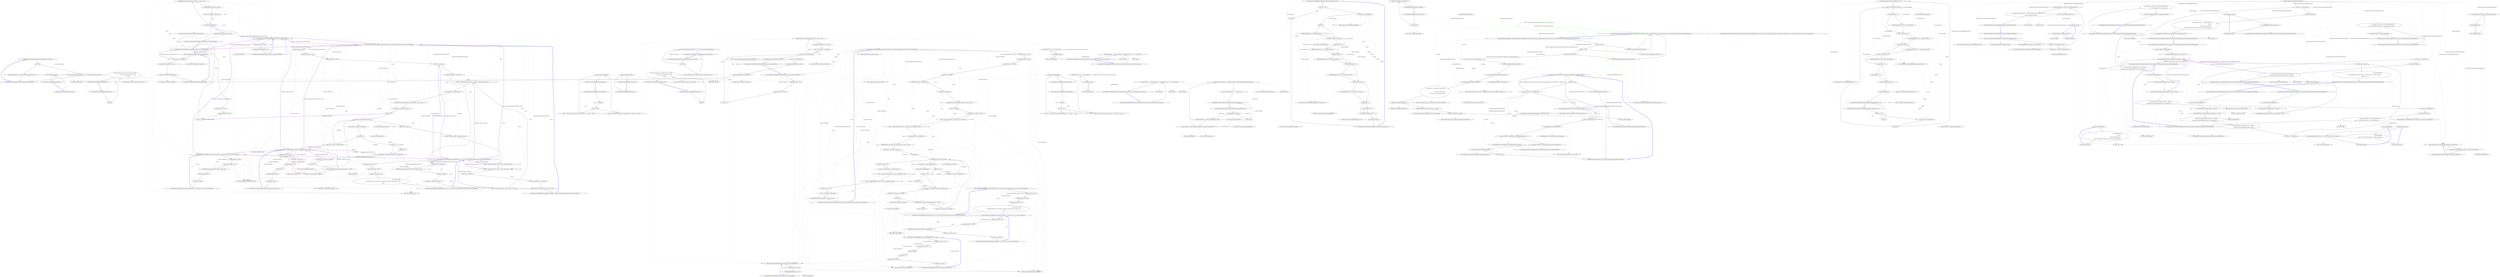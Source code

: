 digraph  {
n0 [label="Entry HangFire.Web.HtmlHelper.DisplayMethod(HangFire.Common.Job)", span="30-30", cluster="HangFire.Web.HtmlHelper.DisplayMethod(HangFire.Common.Job)"];
n1 [label="job == null", span="32-32", cluster="HangFire.Web.HtmlHelper.DisplayMethod(HangFire.Common.Job)"];
n3 [label="return new HtmlString(String.Format(''{0}.{1}'', job.Type.Name, job.Method.Name));", span="37-37", cluster="HangFire.Web.HtmlHelper.DisplayMethod(HangFire.Common.Job)"];
n2 [label="return new HtmlString(''<em>Can not find the target method.</em>'');", span="34-34", cluster="HangFire.Web.HtmlHelper.DisplayMethod(HangFire.Common.Job)"];
n4 [label="Exit HangFire.Web.HtmlHelper.DisplayMethod(HangFire.Common.Job)", span="30-30", cluster="HangFire.Web.HtmlHelper.DisplayMethod(HangFire.Common.Job)"];
n5 [label="Entry HtmlString.cstr", span="", cluster="HtmlString.cstr"];
n6 [label="Entry string.Format(string, object, object)", span="0-0", cluster="string.Format(string, object, object)"];
n7 [label="Entry HangFire.Web.HtmlHelper.Raw(string)", span="40-40", cluster="HangFire.Web.HtmlHelper.Raw(string)"];
n8 [label="return new HtmlString(value);", span="42-42", cluster="HangFire.Web.HtmlHelper.Raw(string)"];
n9 [label="Exit HangFire.Web.HtmlHelper.Raw(string)", span="40-40", cluster="HangFire.Web.HtmlHelper.Raw(string)"];
n10 [label="Entry HangFire.Web.HtmlHelper.JobId(string, bool)", span="45-45", cluster="HangFire.Web.HtmlHelper.JobId(string, bool)"];
n11 [label="Guid guid", span="47-47", cluster="HangFire.Web.HtmlHelper.JobId(string, bool)"];
n12 [label="return new HtmlString(Guid.TryParse(jobId, out guid)\r\n                ? (shorten ? jobId.Substring(0, 8) : jobId)\r\n                : ''#'' + jobId);", span="48-50", cluster="HangFire.Web.HtmlHelper.JobId(string, bool)"];
n13 [label="Exit HangFire.Web.HtmlHelper.JobId(string, bool)", span="45-45", cluster="HangFire.Web.HtmlHelper.JobId(string, bool)"];
n14 [label="Entry System.Guid.TryParse(string, out System.Guid)", span="0-0", cluster="System.Guid.TryParse(string, out System.Guid)"];
n15 [label="Entry string.Substring(int, int)", span="0-0", cluster="string.Substring(int, int)"];
n16 [label="Entry HangFire.Web.HtmlHelper.ToHumanDuration(System.TimeSpan?, bool)", span="53-53", cluster="HangFire.Web.HtmlHelper.ToHumanDuration(System.TimeSpan?, bool)"];
n17 [label="duration == null", span="55-55", cluster="HangFire.Web.HtmlHelper.ToHumanDuration(System.TimeSpan?, bool)"];
n20 [label=displaySign, span="58-58", cluster="HangFire.Web.HtmlHelper.ToHumanDuration(System.TimeSpan?, bool)"];
n21 [label="builder.Append(duration.Value.TotalMilliseconds < 0 ? ''-'' : ''+'')", span="60-60", cluster="HangFire.Web.HtmlHelper.ToHumanDuration(System.TimeSpan?, bool)"];
n22 [label="duration = duration.Value.Duration()", span="63-63", cluster="HangFire.Web.HtmlHelper.ToHumanDuration(System.TimeSpan?, bool)"];
n18 [label="return null;", span="55-55", cluster="HangFire.Web.HtmlHelper.ToHumanDuration(System.TimeSpan?, bool)"];
n19 [label="var builder = new StringBuilder()", span="57-57", cluster="HangFire.Web.HtmlHelper.ToHumanDuration(System.TimeSpan?, bool)"];
n36 [label="Entry System.Text.StringBuilder.StringBuilder()", span="0-0", cluster="System.Text.StringBuilder.StringBuilder()"];
n24 [label="builder.AppendFormat(''{0}d '', duration.Value.Days)", span="67-67", cluster="HangFire.Web.HtmlHelper.ToHumanDuration(System.TimeSpan?, bool)"];
n26 [label="builder.AppendFormat(''{0}h '', duration.Value.Hours)", span="72-72", cluster="HangFire.Web.HtmlHelper.ToHumanDuration(System.TimeSpan?, bool)"];
n28 [label="builder.AppendFormat(''{0}m '', duration.Value.Minutes)", span="77-77", cluster="HangFire.Web.HtmlHelper.ToHumanDuration(System.TimeSpan?, bool)"];
n30 [label="builder.AppendFormat(''{0}s '', duration.Value.Seconds)", span="82-82", cluster="HangFire.Web.HtmlHelper.ToHumanDuration(System.TimeSpan?, bool)"];
n31 [label="builder.Length <= 1", span="85-85", cluster="HangFire.Web.HtmlHelper.ToHumanDuration(System.TimeSpan?, bool)"];
n32 [label="builder.Append('' <1s '')", span="87-87", cluster="HangFire.Web.HtmlHelper.ToHumanDuration(System.TimeSpan?, bool)"];
n33 [label="builder.Remove(builder.Length - 1, 1)", span="90-90", cluster="HangFire.Web.HtmlHelper.ToHumanDuration(System.TimeSpan?, bool)"];
n34 [label="return builder.ToString();", span="92-92", cluster="HangFire.Web.HtmlHelper.ToHumanDuration(System.TimeSpan?, bool)"];
n37 [label="Entry System.Text.StringBuilder.Append(string)", span="0-0", cluster="System.Text.StringBuilder.Append(string)"];
n23 [label="duration.Value.Days > 0", span="65-65", cluster="HangFire.Web.HtmlHelper.ToHumanDuration(System.TimeSpan?, bool)"];
n38 [label="Entry System.TimeSpan.Duration()", span="0-0", cluster="System.TimeSpan.Duration()"];
n25 [label="duration.Value.Hours > 0", span="70-70", cluster="HangFire.Web.HtmlHelper.ToHumanDuration(System.TimeSpan?, bool)"];
n27 [label="duration.Value.Minutes > 0", span="75-75", cluster="HangFire.Web.HtmlHelper.ToHumanDuration(System.TimeSpan?, bool)"];
n29 [label="duration.Value.Seconds > 0", span="80-80", cluster="HangFire.Web.HtmlHelper.ToHumanDuration(System.TimeSpan?, bool)"];
n39 [label="Entry System.Text.StringBuilder.AppendFormat(string, object)", span="0-0", cluster="System.Text.StringBuilder.AppendFormat(string, object)"];
n40 [label="Entry System.Text.StringBuilder.Remove(int, int)", span="0-0", cluster="System.Text.StringBuilder.Remove(int, int)"];
n35 [label="Exit HangFire.Web.HtmlHelper.ToHumanDuration(System.TimeSpan?, bool)", span="53-53", cluster="HangFire.Web.HtmlHelper.ToHumanDuration(System.TimeSpan?, bool)"];
n41 [label="Entry System.Text.StringBuilder.ToString()", span="0-0", cluster="System.Text.StringBuilder.ToString()"];
n42 [label="Entry HangFire.Web.HtmlHelper.FormatProperties(System.Collections.Generic.IDictionary<string, string>)", span="95-95", cluster="HangFire.Web.HtmlHelper.FormatProperties(System.Collections.Generic.IDictionary<string, string>)"];
n43 [label="return @String.Join('', '', properties.Select(x => String.Format(''{0}: \''{1}\'''', x.Key, x.Value)));", span="97-97", cluster="HangFire.Web.HtmlHelper.FormatProperties(System.Collections.Generic.IDictionary<string, string>)"];
n44 [label="Exit HangFire.Web.HtmlHelper.FormatProperties(System.Collections.Generic.IDictionary<string, string>)", span="95-95", cluster="HangFire.Web.HtmlHelper.FormatProperties(System.Collections.Generic.IDictionary<string, string>)"];
n45 [label="Entry Unk.Select", span="", cluster="Unk.Select"];
n46 [label="Entry Unk.Join", span="", cluster="Unk.Join"];
n47 [label="Entry lambda expression", span="97-97", cluster="lambda expression"];
n48 [label="String.Format(''{0}: \''{1}\'''', x.Key, x.Value)", span="97-97", cluster="lambda expression"];
n49 [label="Exit lambda expression", span="97-97", cluster="lambda expression"];
n50 [label="Entry HangFire.Web.HtmlHelper.QueueLabel(string)", span="100-100", cluster="HangFire.Web.HtmlHelper.QueueLabel(string)"];
n51 [label="string label", span="102-102", cluster="HangFire.Web.HtmlHelper.QueueLabel(string)", color=red, community=0];
n52 [label="queue != null", span="103-103", cluster="HangFire.Web.HtmlHelper.QueueLabel(string)"];
n53 [label="label = ''<span class=\''label label-queue label-primary\''>'' + queue + ''</span>''", span="105-105", cluster="HangFire.Web.HtmlHelper.QueueLabel(string)"];
n54 [label="label = ''<span class=\''label label-queue label-danger\''><i>Unknown</i></span>''", span="109-109", cluster="HangFire.Web.HtmlHelper.QueueLabel(string)"];
n55 [label="return new HtmlString(label);", span="112-112", cluster="HangFire.Web.HtmlHelper.QueueLabel(string)"];
n56 [label="Exit HangFire.Web.HtmlHelper.QueueLabel(string)", span="100-100", cluster="HangFire.Web.HtmlHelper.QueueLabel(string)"];
n57 [label="Entry HangFire.Web.HtmlHelper.MarkupStackTrace(string)", span="115-115", cluster="HangFire.Web.HtmlHelper.MarkupStackTrace(string)"];
n58 [label="var writer = new StringWriter()", span="117-117", cluster="HangFire.Web.HtmlHelper.MarkupStackTrace(string)"];
n59 [label="MarkupStackTrace(stackTrace, writer)", span="119-119", cluster="HangFire.Web.HtmlHelper.MarkupStackTrace(string)"];
n62 [label="Entry System.IO.StringWriter.StringWriter()", span="0-0", cluster="System.IO.StringWriter.StringWriter()"];
n60 [label="return new HtmlString(writer.ToString());", span="120-120", cluster="HangFire.Web.HtmlHelper.MarkupStackTrace(string)"];
n63 [label="Entry HangFire.Web.HtmlHelper.MarkupStackTrace(string, System.IO.TextWriter)", span="145-145", cluster="HangFire.Web.HtmlHelper.MarkupStackTrace(string, System.IO.TextWriter)"];
n61 [label="Exit HangFire.Web.HtmlHelper.MarkupStackTrace(string)", span="115-115", cluster="HangFire.Web.HtmlHelper.MarkupStackTrace(string)"];
n64 [label="Entry System.IO.StringWriter.ToString()", span="0-0", cluster="System.IO.StringWriter.ToString()"];
n65 [label="Debug.Assert(text != null)", span="147-147", cluster="HangFire.Web.HtmlHelper.MarkupStackTrace(string, System.IO.TextWriter)"];
n66 [label="Debug.Assert(writer != null)", span="148-148", cluster="HangFire.Web.HtmlHelper.MarkupStackTrace(string, System.IO.TextWriter)"];
n68 [label="_reStackTrace.Matches(text)", span="152-152", cluster="HangFire.Web.HtmlHelper.MarkupStackTrace(string, System.IO.TextWriter)"];
n69 [label="HtmlEncode(text.Substring(anchor, match.Index - anchor), writer)", span="154-154", cluster="HangFire.Web.HtmlHelper.MarkupStackTrace(string, System.IO.TextWriter)"];
n70 [label="MarkupStackFrame(text, match, writer)", span="155-155", cluster="HangFire.Web.HtmlHelper.MarkupStackTrace(string, System.IO.TextWriter)"];
n72 [label="HtmlEncode(text.Substring(anchor), writer)", span="159-159", cluster="HangFire.Web.HtmlHelper.MarkupStackTrace(string, System.IO.TextWriter)"];
n74 [label="Entry System.Diagnostics.Debug.Assert(bool)", span="0-0", cluster="System.Diagnostics.Debug.Assert(bool)"];
n67 [label="int anchor = 0", span="150-150", cluster="HangFire.Web.HtmlHelper.MarkupStackTrace(string, System.IO.TextWriter)"];
n75 [label="Entry System.Text.RegularExpressions.Regex.Matches(string)", span="0-0", cluster="System.Text.RegularExpressions.Regex.Matches(string)"];
n71 [label="anchor = match.Index + match.Length", span="156-156", cluster="HangFire.Web.HtmlHelper.MarkupStackTrace(string, System.IO.TextWriter)"];
n76 [label="Entry HangFire.Web.HtmlHelper.HtmlEncode(string, System.IO.TextWriter)", span="260-260", cluster="HangFire.Web.HtmlHelper.HtmlEncode(string, System.IO.TextWriter)"];
n77 [label="Entry HangFire.Web.HtmlHelper.MarkupStackFrame(string, System.Text.RegularExpressions.Match, System.IO.TextWriter)", span="162-162", cluster="HangFire.Web.HtmlHelper.MarkupStackFrame(string, System.Text.RegularExpressions.Match, System.IO.TextWriter)"];
n73 [label="Exit HangFire.Web.HtmlHelper.MarkupStackTrace(string, System.IO.TextWriter)", span="145-145", cluster="HangFire.Web.HtmlHelper.MarkupStackTrace(string, System.IO.TextWriter)"];
n78 [label="Entry string.Substring(int)", span="0-0", cluster="string.Substring(int)"];
n79 [label="Debug.Assert(text != null)", span="164-164", cluster="HangFire.Web.HtmlHelper.MarkupStackFrame(string, System.Text.RegularExpressions.Match, System.IO.TextWriter)"];
n80 [label="Debug.Assert(match != null)", span="165-165", cluster="HangFire.Web.HtmlHelper.MarkupStackFrame(string, System.Text.RegularExpressions.Match, System.IO.TextWriter)"];
n81 [label="Debug.Assert(writer != null)", span="166-166", cluster="HangFire.Web.HtmlHelper.MarkupStackFrame(string, System.Text.RegularExpressions.Match, System.IO.TextWriter)"];
n82 [label="int anchor = match.Index", span="168-168", cluster="HangFire.Web.HtmlHelper.MarkupStackFrame(string, System.Text.RegularExpressions.Match, System.IO.TextWriter)"];
n83 [label="GroupCollection groups = match.Groups", span="169-169", cluster="HangFire.Web.HtmlHelper.MarkupStackFrame(string, System.Text.RegularExpressions.Match, System.IO.TextWriter)"];
n85 [label="HtmlEncode(text.Substring(anchor, type.Index - anchor), writer)", span="176-176", cluster="HangFire.Web.HtmlHelper.MarkupStackFrame(string, System.Text.RegularExpressions.Match, System.IO.TextWriter)"];
n87 [label="writer.Write(''<span class='st-frame'>'')", span="178-178", cluster="HangFire.Web.HtmlHelper.MarkupStackFrame(string, System.Text.RegularExpressions.Match, System.IO.TextWriter)"];
n88 [label="anchor = StackFrameSpan(text, anchor, ''st-type'', type, writer)", span="179-179", cluster="HangFire.Web.HtmlHelper.MarkupStackFrame(string, System.Text.RegularExpressions.Match, System.IO.TextWriter)"];
n89 [label="anchor = StackFrameSpan(text, anchor, ''st-method'', groups[''method''], writer)", span="180-180", cluster="HangFire.Web.HtmlHelper.MarkupStackFrame(string, System.Text.RegularExpressions.Match, System.IO.TextWriter)"];
n91 [label="HtmlEncode(text.Substring(anchor, parameters.Index - anchor), writer)", span="187-187", cluster="HangFire.Web.HtmlHelper.MarkupStackFrame(string, System.Text.RegularExpressions.Match, System.IO.TextWriter)"];
n92 [label="writer.Write(''<span class='st-params'>('')", span="188-188", cluster="HangFire.Web.HtmlHelper.MarkupStackFrame(string, System.Text.RegularExpressions.Match, System.IO.TextWriter)"];
n97 [label="Span(writer, ''st-param'', parameter.Trim())", span="195-195", cluster="HangFire.Web.HtmlHelper.MarkupStackFrame(string, System.Text.RegularExpressions.Match, System.IO.TextWriter)"];
n99 [label="writer.Write('', '')", span="200-200", cluster="HangFire.Web.HtmlHelper.MarkupStackFrame(string, System.Text.RegularExpressions.Match, System.IO.TextWriter)"];
n101 [label="Span(writer, ''st-param-type'', argType)", span="202-202", cluster="HangFire.Web.HtmlHelper.MarkupStackFrame(string, System.Text.RegularExpressions.Match, System.IO.TextWriter)"];
n102 [label="writer.Write(' ')", span="203-203", cluster="HangFire.Web.HtmlHelper.MarkupStackFrame(string, System.Text.RegularExpressions.Match, System.IO.TextWriter)"];
n104 [label="Span(writer, ''st-param-name'', argName)", span="205-205", cluster="HangFire.Web.HtmlHelper.MarkupStackFrame(string, System.Text.RegularExpressions.Match, System.IO.TextWriter)"];
n105 [label="writer.Write('')</span>'')", span="208-208", cluster="HangFire.Web.HtmlHelper.MarkupStackFrame(string, System.Text.RegularExpressions.Match, System.IO.TextWriter)"];
n107 [label="anchor = StackFrameSpan(text, anchor, ''st-file'', groups[''file''], writer)", span="215-215", cluster="HangFire.Web.HtmlHelper.MarkupStackFrame(string, System.Text.RegularExpressions.Match, System.IO.TextWriter)"];
n108 [label="anchor = StackFrameSpan(text, anchor, ''st-line'', groups[''line''], writer)", span="216-216", cluster="HangFire.Web.HtmlHelper.MarkupStackFrame(string, System.Text.RegularExpressions.Match, System.IO.TextWriter)"];
n109 [label="writer.Write(''</span>'')", span="218-218", cluster="HangFire.Web.HtmlHelper.MarkupStackFrame(string, System.Text.RegularExpressions.Match, System.IO.TextWriter)"];
n110 [label="int end = match.Index + match.Length", span="224-224", cluster="HangFire.Web.HtmlHelper.MarkupStackFrame(string, System.Text.RegularExpressions.Match, System.IO.TextWriter)"];
n111 [label="HtmlEncode(text.Substring(anchor, end - anchor), writer)", span="225-225", cluster="HangFire.Web.HtmlHelper.MarkupStackFrame(string, System.Text.RegularExpressions.Match, System.IO.TextWriter)"];
n84 [label="Group type = groups[''type'']", span="175-175", cluster="HangFire.Web.HtmlHelper.MarkupStackFrame(string, System.Text.RegularExpressions.Match, System.IO.TextWriter)"];
n90 [label="Group parameters = groups[''params'']", span="186-186", cluster="HangFire.Web.HtmlHelper.MarkupStackFrame(string, System.Text.RegularExpressions.Match, System.IO.TextWriter)"];
n86 [label="anchor = type.Index", span="177-177", cluster="HangFire.Web.HtmlHelper.MarkupStackFrame(string, System.Text.RegularExpressions.Match, System.IO.TextWriter)"];
n113 [label="Entry System.IO.TextWriter.Write(string)", span="0-0", cluster="System.IO.TextWriter.Write(string)"];
n114 [label="Entry HangFire.Web.HtmlHelper.StackFrameSpan(string, int, string, System.Text.RegularExpressions.Group, System.IO.TextWriter)", span="228-228", cluster="HangFire.Web.HtmlHelper.StackFrameSpan(string, int, string, System.Text.RegularExpressions.Group, System.IO.TextWriter)"];
n94 [label="parameters.Captures[0].Value.Split(',')", span="190-190", cluster="HangFire.Web.HtmlHelper.MarkupStackFrame(string, System.Text.RegularExpressions.Match, System.IO.TextWriter)"];
n106 [label="anchor = parameters.Index + parameters.Length", span="209-209", cluster="HangFire.Web.HtmlHelper.MarkupStackFrame(string, System.Text.RegularExpressions.Match, System.IO.TextWriter)"];
n93 [label="int position = 0", span="189-189", cluster="HangFire.Web.HtmlHelper.MarkupStackFrame(string, System.Text.RegularExpressions.Match, System.IO.TextWriter)"];
n98 [label="position++ > 0", span="199-199", cluster="HangFire.Web.HtmlHelper.MarkupStackFrame(string, System.Text.RegularExpressions.Match, System.IO.TextWriter)"];
n95 [label="int spaceIndex = parameter.LastIndexOf(' ')", span="192-192", cluster="HangFire.Web.HtmlHelper.MarkupStackFrame(string, System.Text.RegularExpressions.Match, System.IO.TextWriter)"];
n115 [label="Entry string.Split(params char[])", span="0-0", cluster="string.Split(params char[])"];
n100 [label="string argType = parameter.Substring(0, spaceIndex).Trim()", span="201-201", cluster="HangFire.Web.HtmlHelper.MarkupStackFrame(string, System.Text.RegularExpressions.Match, System.IO.TextWriter)"];
n103 [label="string argName = parameter.Substring(spaceIndex + 1).Trim()", span="204-204", cluster="HangFire.Web.HtmlHelper.MarkupStackFrame(string, System.Text.RegularExpressions.Match, System.IO.TextWriter)"];
n96 [label="spaceIndex <= 0", span="193-193", cluster="HangFire.Web.HtmlHelper.MarkupStackFrame(string, System.Text.RegularExpressions.Match, System.IO.TextWriter)"];
n116 [label="Entry string.LastIndexOf(char)", span="0-0", cluster="string.LastIndexOf(char)"];
n117 [label="Entry string.Trim()", span="0-0", cluster="string.Trim()"];
n118 [label="Entry HangFire.Web.HtmlHelper.Span(System.IO.TextWriter, string, string)", span="249-249", cluster="HangFire.Web.HtmlHelper.Span(System.IO.TextWriter, string, string)"];
n119 [label="Entry System.IO.TextWriter.Write(char)", span="0-0", cluster="System.IO.TextWriter.Write(char)"];
n112 [label="Exit HangFire.Web.HtmlHelper.MarkupStackFrame(string, System.Text.RegularExpressions.Match, System.IO.TextWriter)", span="162-162", cluster="HangFire.Web.HtmlHelper.MarkupStackFrame(string, System.Text.RegularExpressions.Match, System.IO.TextWriter)"];
n120 [label="Debug.Assert(text != null)", span="230-230", cluster="HangFire.Web.HtmlHelper.StackFrameSpan(string, int, string, System.Text.RegularExpressions.Group, System.IO.TextWriter)"];
n121 [label="Debug.Assert(group != null)", span="231-231", cluster="HangFire.Web.HtmlHelper.StackFrameSpan(string, int, string, System.Text.RegularExpressions.Group, System.IO.TextWriter)"];
n122 [label="Debug.Assert(writer != null)", span="232-232", cluster="HangFire.Web.HtmlHelper.StackFrameSpan(string, int, string, System.Text.RegularExpressions.Group, System.IO.TextWriter)"];
n123 [label="return group.Success\r\n                 ? StackFrameSpan(text, anchor, klass, group.Value, group.Index, group.Length, writer)\r\n                 : anchor;", span="234-236", cluster="HangFire.Web.HtmlHelper.StackFrameSpan(string, int, string, System.Text.RegularExpressions.Group, System.IO.TextWriter)"];
n124 [label="Exit HangFire.Web.HtmlHelper.StackFrameSpan(string, int, string, System.Text.RegularExpressions.Group, System.IO.TextWriter)", span="228-228", cluster="HangFire.Web.HtmlHelper.StackFrameSpan(string, int, string, System.Text.RegularExpressions.Group, System.IO.TextWriter)"];
n125 [label="Entry HangFire.Web.HtmlHelper.StackFrameSpan(string, int, string, string, int, int, System.IO.TextWriter)", span="239-239", cluster="HangFire.Web.HtmlHelper.StackFrameSpan(string, int, string, string, int, int, System.IO.TextWriter)"];
n126 [label="Debug.Assert(text != null)", span="241-241", cluster="HangFire.Web.HtmlHelper.StackFrameSpan(string, int, string, string, int, int, System.IO.TextWriter)"];
n127 [label="Debug.Assert(writer != null)", span="242-242", cluster="HangFire.Web.HtmlHelper.StackFrameSpan(string, int, string, string, int, int, System.IO.TextWriter)"];
n128 [label="HtmlEncode(text.Substring(anchor, index - anchor), writer)", span="244-244", cluster="HangFire.Web.HtmlHelper.StackFrameSpan(string, int, string, string, int, int, System.IO.TextWriter)"];
n129 [label="Span(writer, klass, value)", span="245-245", cluster="HangFire.Web.HtmlHelper.StackFrameSpan(string, int, string, string, int, int, System.IO.TextWriter)"];
n130 [label="return index + length;", span="246-246", cluster="HangFire.Web.HtmlHelper.StackFrameSpan(string, int, string, string, int, int, System.IO.TextWriter)"];
n131 [label="Exit HangFire.Web.HtmlHelper.StackFrameSpan(string, int, string, string, int, int, System.IO.TextWriter)", span="239-239", cluster="HangFire.Web.HtmlHelper.StackFrameSpan(string, int, string, string, int, int, System.IO.TextWriter)"];
n132 [label="Debug.Assert(writer != null)", span="251-251", cluster="HangFire.Web.HtmlHelper.Span(System.IO.TextWriter, string, string)"];
n133 [label="writer.Write(''<span class=''')", span="253-253", cluster="HangFire.Web.HtmlHelper.Span(System.IO.TextWriter, string, string)"];
n134 [label="writer.Write(klass)", span="254-254", cluster="HangFire.Web.HtmlHelper.Span(System.IO.TextWriter, string, string)"];
n135 [label="writer.Write('''>'')", span="255-255", cluster="HangFire.Web.HtmlHelper.Span(System.IO.TextWriter, string, string)"];
n136 [label="HtmlEncode(value, writer)", span="256-256", cluster="HangFire.Web.HtmlHelper.Span(System.IO.TextWriter, string, string)"];
n137 [label="writer.Write(''</span>'')", span="257-257", cluster="HangFire.Web.HtmlHelper.Span(System.IO.TextWriter, string, string)"];
n138 [label="Exit HangFire.Web.HtmlHelper.Span(System.IO.TextWriter, string, string)", span="249-249", cluster="HangFire.Web.HtmlHelper.Span(System.IO.TextWriter, string, string)"];
n139 [label="Debug.Assert(writer != null)", span="262-262", cluster="HangFire.Web.HtmlHelper.HtmlEncode(string, System.IO.TextWriter)"];
n140 [label="HttpUtility.HtmlEncode(text, writer)", span="263-263", cluster="HangFire.Web.HtmlHelper.HtmlEncode(string, System.IO.TextWriter)"];
n141 [label="Exit HangFire.Web.HtmlHelper.HtmlEncode(string, System.IO.TextWriter)", span="260-260", cluster="HangFire.Web.HtmlHelper.HtmlEncode(string, System.IO.TextWriter)"];
n142 [label="Entry Unk.HtmlEncode", span="", cluster="Unk.HtmlEncode"];
d24 [label="_server = new BackgroundProcessServer(storage, processes, properties)\r\n            {\r\n                ShutdownTimeout = options.ShutdownTimeout\r\n            }", span="96-99", cluster="Hangfire.BackgroundJobServer.BackgroundJobServer(Hangfire.BackgroundJobServerOptions, Hangfire.JobStorage, System.Collections.Generic.IEnumerable<Hangfire.Server.IBackgroundProcess>)", color=green, community=0];
d66 [label="Hangfire.BackgroundJobServer", span=""];
d8 [label="Entry Hangfire.BackgroundJobServer.BackgroundJobServer(Hangfire.BackgroundJobServerOptions, Hangfire.JobStorage, System.Collections.Generic.IEnumerable<Hangfire.Server.IBackgroundProcess>)", span="70-70", cluster="Hangfire.BackgroundJobServer.BackgroundJobServer(Hangfire.BackgroundJobServerOptions, Hangfire.JobStorage, System.Collections.Generic.IEnumerable<Hangfire.Server.IBackgroundProcess>)"];
d19 [label="var properties = new Dictionary<string, object>\r\n            {\r\n                { ''Queues'', options.Queues },\r\n                { ''WorkerCount'', options.WorkerCount }\r\n            }", span="84-88", cluster="Hangfire.BackgroundJobServer.BackgroundJobServer(Hangfire.BackgroundJobServerOptions, Hangfire.JobStorage, System.Collections.Generic.IEnumerable<Hangfire.Server.IBackgroundProcess>)"];
d23 [label="options.WriteToLog(Logger)", span="94-94", cluster="Hangfire.BackgroundJobServer.BackgroundJobServer(Hangfire.BackgroundJobServerOptions, Hangfire.JobStorage, System.Collections.Generic.IEnumerable<Hangfire.Server.IBackgroundProcess>)"];
d15 [label="var processes = new List<IServerProcess>()", span="79-79", cluster="Hangfire.BackgroundJobServer.BackgroundJobServer(Hangfire.BackgroundJobServerOptions, Hangfire.JobStorage, System.Collections.Generic.IEnumerable<Hangfire.Server.IBackgroundProcess>)"];
d25 [label="Exit Hangfire.BackgroundJobServer.BackgroundJobServer(Hangfire.BackgroundJobServerOptions, Hangfire.JobStorage, System.Collections.Generic.IEnumerable<Hangfire.Server.IBackgroundProcess>)", span="70-70", cluster="Hangfire.BackgroundJobServer.BackgroundJobServer(Hangfire.BackgroundJobServerOptions, Hangfire.JobStorage, System.Collections.Generic.IEnumerable<Hangfire.Server.IBackgroundProcess>)"];
d36 [label="Entry Hangfire.Server.BackgroundProcessServer.BackgroundProcessServer(Hangfire.JobStorage, System.Collections.Generic.IEnumerable<Hangfire.Server.IServerProcess>, System.Collections.Generic.IDictionary<string, object>)", span="38-38", cluster="Hangfire.Server.BackgroundProcessServer.BackgroundProcessServer(Hangfire.JobStorage, System.Collections.Generic.IEnumerable<Hangfire.Server.IServerProcess>, System.Collections.Generic.IDictionary<string, object>)"];
d38 [label="_server.Dispose()", span="104-104", cluster="Hangfire.BackgroundJobServer.Dispose()"];
d9 [label="storage == null", span="75-75", cluster="Hangfire.BackgroundJobServer.BackgroundJobServer(Hangfire.BackgroundJobServerOptions, Hangfire.JobStorage, System.Collections.Generic.IEnumerable<Hangfire.Server.IBackgroundProcess>)"];
d11 [label="options == null", span="76-76", cluster="Hangfire.BackgroundJobServer.BackgroundJobServer(Hangfire.BackgroundJobServerOptions, Hangfire.JobStorage, System.Collections.Generic.IEnumerable<Hangfire.Server.IBackgroundProcess>)"];
d13 [label="additionalProcesses == null", span="77-77", cluster="Hangfire.BackgroundJobServer.BackgroundJobServer(Hangfire.BackgroundJobServerOptions, Hangfire.JobStorage, System.Collections.Generic.IEnumerable<Hangfire.Server.IBackgroundProcess>)"];
d16 [label="processes.AddRange(GetProcesses(options))", span="80-80", cluster="Hangfire.BackgroundJobServer.BackgroundJobServer(Hangfire.BackgroundJobServerOptions, Hangfire.JobStorage, System.Collections.Generic.IEnumerable<Hangfire.Server.IBackgroundProcess>)"];
d17 [label="processes.AddRange(storage.GetComponents())", span="81-81", cluster="Hangfire.BackgroundJobServer.BackgroundJobServer(Hangfire.BackgroundJobServerOptions, Hangfire.JobStorage, System.Collections.Generic.IEnumerable<Hangfire.Server.IBackgroundProcess>)"];
d18 [label="processes.AddRange(additionalProcesses)", span="82-82", cluster="Hangfire.BackgroundJobServer.BackgroundJobServer(Hangfire.BackgroundJobServerOptions, Hangfire.JobStorage, System.Collections.Generic.IEnumerable<Hangfire.Server.IBackgroundProcess>)"];
d21 [label="Logger.InfoFormat(''Using job storage: '{0}'.'', storage)", span="91-91", cluster="Hangfire.BackgroundJobServer.BackgroundJobServer(Hangfire.BackgroundJobServerOptions, Hangfire.JobStorage, System.Collections.Generic.IEnumerable<Hangfire.Server.IBackgroundProcess>)"];
d22 [label="storage.WriteOptionsToLog(Logger)", span="93-93", cluster="Hangfire.BackgroundJobServer.BackgroundJobServer(Hangfire.BackgroundJobServerOptions, Hangfire.JobStorage, System.Collections.Generic.IEnumerable<Hangfire.Server.IBackgroundProcess>)"];
d20 [label="Logger.Info(''Starting Hangfire Server'')", span="90-90", cluster="Hangfire.BackgroundJobServer.BackgroundJobServer(Hangfire.BackgroundJobServerOptions, Hangfire.JobStorage, System.Collections.Generic.IEnumerable<Hangfire.Server.IBackgroundProcess>)"];
d31 [label="Entry System.Collections.Generic.Dictionary<TKey, TValue>.Dictionary()", span="0-0", cluster="System.Collections.Generic.Dictionary<TKey, TValue>.Dictionary()"];
d35 [label="Entry Hangfire.BackgroundJobServerOptions.WriteToLog(Hangfire.Logging.ILog)", span="71-71", cluster="Hangfire.BackgroundJobServerOptions.WriteToLog(Hangfire.Logging.ILog)"];
d27 [label="Entry System.Collections.Generic.List<T>.List()", span="0-0", cluster="System.Collections.Generic.List<T>.List()"];
d10 [label="throw new ArgumentNullException(''storage'');", span="75-75", cluster="Hangfire.BackgroundJobServer.BackgroundJobServer(Hangfire.BackgroundJobServerOptions, Hangfire.JobStorage, System.Collections.Generic.IEnumerable<Hangfire.Server.IBackgroundProcess>)"];
d12 [label="throw new ArgumentNullException(''options'');", span="76-76", cluster="Hangfire.BackgroundJobServer.BackgroundJobServer(Hangfire.BackgroundJobServerOptions, Hangfire.JobStorage, System.Collections.Generic.IEnumerable<Hangfire.Server.IBackgroundProcess>)"];
d14 [label="throw new ArgumentNullException(''additionalProcesses'');", span="77-77", cluster="Hangfire.BackgroundJobServer.BackgroundJobServer(Hangfire.BackgroundJobServerOptions, Hangfire.JobStorage, System.Collections.Generic.IEnumerable<Hangfire.Server.IBackgroundProcess>)"];
d37 [label="Entry Hangfire.BackgroundJobServer.Dispose()", span="102-102", cluster="Hangfire.BackgroundJobServer.Dispose()"];
d39 [label="Logger.Info(''Hangfire Server stopped.'')", span="105-105", cluster="Hangfire.BackgroundJobServer.Dispose()"];
d41 [label="Entry System.IDisposable.Dispose()", span="0-0", cluster="System.IDisposable.Dispose()"];
d28 [label="Entry Hangfire.BackgroundJobServer.GetProcesses(Hangfire.BackgroundJobServerOptions)", span="108-108", cluster="Hangfire.BackgroundJobServer.GetProcesses(Hangfire.BackgroundJobServerOptions)"];
d29 [label="Entry System.Collections.Generic.List<T>.AddRange(System.Collections.Generic.IEnumerable<T>)", span="0-0", cluster="System.Collections.Generic.List<T>.AddRange(System.Collections.Generic.IEnumerable<T>)"];
d30 [label="Entry Hangfire.JobStorage.GetComponents()", span="58-58", cluster="Hangfire.JobStorage.GetComponents()"];
d33 [label="Entry Hangfire.Logging.ILog.InfoFormat(string, params object[])", span="210-210", cluster="Hangfire.Logging.ILog.InfoFormat(string, params object[])"];
d34 [label="Entry Hangfire.JobStorage.WriteOptionsToLog(Hangfire.Logging.ILog)", span="68-68", cluster="Hangfire.JobStorage.WriteOptionsToLog(Hangfire.Logging.ILog)"];
d32 [label="Entry Hangfire.Logging.ILog.Info(string)", span="202-202", cluster="Hangfire.Logging.ILog.Info(string)"];
d44 [label="var processes = new List<IServerProcess>()", span="112-112", cluster="Hangfire.BackgroundJobServer.GetProcesses(Hangfire.BackgroundJobServerOptions)"];
d26 [label="Entry System.ArgumentNullException.ArgumentNullException(string)", span="0-0", cluster="System.ArgumentNullException.ArgumentNullException(string)"];
d40 [label="Exit Hangfire.BackgroundJobServer.Dispose()", span="102-102", cluster="Hangfire.BackgroundJobServer.Dispose()"];
d54 [label="Exit Hangfire.BackgroundJobServer.GetProcesses(Hangfire.BackgroundJobServerOptions)", span="108-108", cluster="Hangfire.BackgroundJobServer.GetProcesses(Hangfire.BackgroundJobServerOptions)"];
d42 [label="options == null", span="110-110", cluster="Hangfire.BackgroundJobServer.GetProcesses(Hangfire.BackgroundJobServerOptions)"];
d46 [label="i < options.WorkerCount", span="114-114", cluster="Hangfire.BackgroundJobServer.GetProcesses(Hangfire.BackgroundJobServerOptions)"];
d47 [label="processes.Add(new Worker(new WorkerContext(options.Queues, i + 1)))", span="116-116", cluster="Hangfire.BackgroundJobServer.GetProcesses(Hangfire.BackgroundJobServerOptions)"];
d50 [label="processes.Add(new SchedulePoller(options.SchedulePollingInterval))", span="120-120", cluster="Hangfire.BackgroundJobServer.GetProcesses(Hangfire.BackgroundJobServerOptions)"];
d51 [label="processes.Add(new ServerWatchdog(options.ServerWatchdogOptions))", span="121-121", cluster="Hangfire.BackgroundJobServer.GetProcesses(Hangfire.BackgroundJobServerOptions)"];
d45 [label="var i = 0", span="114-114", cluster="Hangfire.BackgroundJobServer.GetProcesses(Hangfire.BackgroundJobServerOptions)"];
d49 [label="processes.Add(new ServerHeartbeat())", span="119-119", cluster="Hangfire.BackgroundJobServer.GetProcesses(Hangfire.BackgroundJobServerOptions)"];
d52 [label="processes.Add(new RecurringJobScheduler())", span="122-122", cluster="Hangfire.BackgroundJobServer.GetProcesses(Hangfire.BackgroundJobServerOptions)"];
d53 [label="return processes;", span="124-124", cluster="Hangfire.BackgroundJobServer.GetProcesses(Hangfire.BackgroundJobServerOptions)"];
d43 [label="throw new ArgumentNullException(''options'');", span="110-110", cluster="Hangfire.BackgroundJobServer.GetProcesses(Hangfire.BackgroundJobServerOptions)"];
d48 [label="i++", span="114-114", cluster="Hangfire.BackgroundJobServer.GetProcesses(Hangfire.BackgroundJobServerOptions)"];
d55 [label="Entry Hangfire.Server.Worker.Worker(Hangfire.Server.WorkerContext)", span="35-35", cluster="Hangfire.Server.Worker.Worker(Hangfire.Server.WorkerContext)"];
d56 [label="Entry Hangfire.Server.WorkerContext.WorkerContext(string[], int)", span="27-27", cluster="Hangfire.Server.WorkerContext.WorkerContext(string[], int)"];
d57 [label="Entry System.Collections.Generic.List<T>.Add(T)", span="0-0", cluster="System.Collections.Generic.List<T>.Add(T)"];
d59 [label="Entry Hangfire.Server.SchedulePoller.SchedulePoller(System.TimeSpan)", span="32-32", cluster="Hangfire.Server.SchedulePoller.SchedulePoller(System.TimeSpan)"];
d60 [label="Entry Hangfire.Server.ServerWatchdog.ServerWatchdog(Hangfire.Server.ServerWatchdogOptions)", span="27-27", cluster="Hangfire.Server.ServerWatchdog.ServerWatchdog(Hangfire.Server.ServerWatchdogOptions)"];
d58 [label="Entry Hangfire.Server.ServerHeartbeat.ServerHeartbeat()", span="20-20", cluster="Hangfire.Server.ServerHeartbeat.ServerHeartbeat()"];
d61 [label="Entry Hangfire.Server.RecurringJobScheduler.RecurringJobScheduler()", span="39-39", cluster="Hangfire.Server.RecurringJobScheduler.RecurringJobScheduler()"];
m3_58 [label="var writer = new StringWriter()", span="117-117", cluster="HangFire.Web.HtmlHelper.MarkupStackTrace(string)", file="CachedExpressionCompiler.cs"];
m3_59 [label="MarkupStackTrace(stackTrace, writer)", span="119-119", cluster="HangFire.Web.HtmlHelper.MarkupStackTrace(string)", file="CachedExpressionCompiler.cs"];
m3_60 [label="return new HtmlString(writer.ToString());", span="120-120", cluster="HangFire.Web.HtmlHelper.MarkupStackTrace(string)", file="CachedExpressionCompiler.cs"];
m3_117 [label="Entry string.Trim()", span="0-0", cluster="string.Trim()", file="CachedExpressionCompiler.cs"];
m3_114 [label="Entry HangFire.Web.HtmlHelper.StackFrameSpan(string, int, string, System.Text.RegularExpressions.Group, System.IO.TextWriter)", span="228-228", cluster="HangFire.Web.HtmlHelper.StackFrameSpan(string, int, string, System.Text.RegularExpressions.Group, System.IO.TextWriter)", file="CachedExpressionCompiler.cs"];
m3_120 [label="Debug.Assert(text != null)", span="230-230", cluster="HangFire.Web.HtmlHelper.StackFrameSpan(string, int, string, System.Text.RegularExpressions.Group, System.IO.TextWriter)", file="CachedExpressionCompiler.cs"];
m3_121 [label="Debug.Assert(group != null)", span="231-231", cluster="HangFire.Web.HtmlHelper.StackFrameSpan(string, int, string, System.Text.RegularExpressions.Group, System.IO.TextWriter)", file="CachedExpressionCompiler.cs"];
m3_122 [label="Debug.Assert(writer != null)", span="232-232", cluster="HangFire.Web.HtmlHelper.StackFrameSpan(string, int, string, System.Text.RegularExpressions.Group, System.IO.TextWriter)", file="CachedExpressionCompiler.cs"];
m3_123 [label="return group.Success\r\n                 ? StackFrameSpan(text, anchor, klass, group.Value, group.Index, group.Length, writer)\r\n                 : anchor;", span="234-236", cluster="HangFire.Web.HtmlHelper.StackFrameSpan(string, int, string, System.Text.RegularExpressions.Group, System.IO.TextWriter)", file="CachedExpressionCompiler.cs"];
m3_124 [label="Exit HangFire.Web.HtmlHelper.StackFrameSpan(string, int, string, System.Text.RegularExpressions.Group, System.IO.TextWriter)", span="228-228", cluster="HangFire.Web.HtmlHelper.StackFrameSpan(string, int, string, System.Text.RegularExpressions.Group, System.IO.TextWriter)", file="CachedExpressionCompiler.cs"];
m3_6 [label="Entry string.Format(string, object, object)", span="0-0", cluster="string.Format(string, object, object)", file="CachedExpressionCompiler.cs"];
m3_63 [label="Entry HangFire.Web.HtmlHelper.MarkupStackTrace(string, System.IO.TextWriter)", span="145-145", cluster="HangFire.Web.HtmlHelper.MarkupStackTrace(string, System.IO.TextWriter)", file="CachedExpressionCompiler.cs"];
m3_65 [label="Debug.Assert(text != null)", span="147-147", cluster="HangFire.Web.HtmlHelper.MarkupStackTrace(string, System.IO.TextWriter)", file="CachedExpressionCompiler.cs"];
m3_66 [label="Debug.Assert(writer != null)", span="148-148", cluster="HangFire.Web.HtmlHelper.MarkupStackTrace(string, System.IO.TextWriter)", file="CachedExpressionCompiler.cs"];
m3_68 [label="_reStackTrace.Matches(text)", span="152-152", cluster="HangFire.Web.HtmlHelper.MarkupStackTrace(string, System.IO.TextWriter)", file="CachedExpressionCompiler.cs"];
m3_69 [label="HtmlEncode(text.Substring(anchor, match.Index - anchor), writer)", span="154-154", cluster="HangFire.Web.HtmlHelper.MarkupStackTrace(string, System.IO.TextWriter)", file="CachedExpressionCompiler.cs"];
m3_70 [label="MarkupStackFrame(text, match, writer)", span="155-155", cluster="HangFire.Web.HtmlHelper.MarkupStackTrace(string, System.IO.TextWriter)", file="CachedExpressionCompiler.cs"];
m3_72 [label="HtmlEncode(text.Substring(anchor), writer)", span="159-159", cluster="HangFire.Web.HtmlHelper.MarkupStackTrace(string, System.IO.TextWriter)", file="CachedExpressionCompiler.cs"];
m3_67 [label="int anchor = 0", span="150-150", cluster="HangFire.Web.HtmlHelper.MarkupStackTrace(string, System.IO.TextWriter)", file="CachedExpressionCompiler.cs"];
m3_71 [label="anchor = match.Index + match.Length", span="156-156", cluster="HangFire.Web.HtmlHelper.MarkupStackTrace(string, System.IO.TextWriter)", file="CachedExpressionCompiler.cs"];
m3_73 [label="Exit HangFire.Web.HtmlHelper.MarkupStackTrace(string, System.IO.TextWriter)", span="145-145", cluster="HangFire.Web.HtmlHelper.MarkupStackTrace(string, System.IO.TextWriter)", file="CachedExpressionCompiler.cs"];
m3_37 [label="Entry System.Text.StringBuilder.Append(string)", span="0-0", cluster="System.Text.StringBuilder.Append(string)", file="CachedExpressionCompiler.cs"];
m3_76 [label="Entry HangFire.Web.HtmlHelper.HtmlEncode(string, System.IO.TextWriter)", span="260-260", cluster="HangFire.Web.HtmlHelper.HtmlEncode(string, System.IO.TextWriter)", file="CachedExpressionCompiler.cs"];
m3_139 [label="Debug.Assert(writer != null)", span="262-262", cluster="HangFire.Web.HtmlHelper.HtmlEncode(string, System.IO.TextWriter)", file="CachedExpressionCompiler.cs"];
m3_140 [label="HttpUtility.HtmlEncode(text, writer)", span="263-263", cluster="HangFire.Web.HtmlHelper.HtmlEncode(string, System.IO.TextWriter)", file="CachedExpressionCompiler.cs"];
m3_141 [label="Exit HangFire.Web.HtmlHelper.HtmlEncode(string, System.IO.TextWriter)", span="260-260", cluster="HangFire.Web.HtmlHelper.HtmlEncode(string, System.IO.TextWriter)", file="CachedExpressionCompiler.cs"];
m3_142 [label="Entry Unk.HtmlEncode", span="", cluster="Unk.HtmlEncode", file="CachedExpressionCompiler.cs"];
m3_46 [label="Entry Unk.Join", span="", cluster="Unk.Join", file="CachedExpressionCompiler.cs"];
m3_36 [label="Entry System.Text.StringBuilder.StringBuilder()", span="0-0", cluster="System.Text.StringBuilder.StringBuilder()", file="CachedExpressionCompiler.cs"];
m3_119 [label="Entry System.IO.TextWriter.Write(char)", span="0-0", cluster="System.IO.TextWriter.Write(char)", file="CachedExpressionCompiler.cs"];
m3_41 [label="Entry System.Text.StringBuilder.ToString()", span="0-0", cluster="System.Text.StringBuilder.ToString()", file="CachedExpressionCompiler.cs"];
m3_5 [label="Entry HtmlString.cstr", span="", cluster="HtmlString.cstr", file="CachedExpressionCompiler.cs"];
m3_125 [label="Entry HangFire.Web.HtmlHelper.StackFrameSpan(string, int, string, string, int, int, System.IO.TextWriter)", span="239-239", cluster="HangFire.Web.HtmlHelper.StackFrameSpan(string, int, string, string, int, int, System.IO.TextWriter)", file="CachedExpressionCompiler.cs"];
m3_126 [label="Debug.Assert(text != null)", span="241-241", cluster="HangFire.Web.HtmlHelper.StackFrameSpan(string, int, string, string, int, int, System.IO.TextWriter)", file="CachedExpressionCompiler.cs"];
m3_127 [label="Debug.Assert(writer != null)", span="242-242", cluster="HangFire.Web.HtmlHelper.StackFrameSpan(string, int, string, string, int, int, System.IO.TextWriter)", file="CachedExpressionCompiler.cs"];
m3_128 [label="HtmlEncode(text.Substring(anchor, index - anchor), writer)", span="244-244", cluster="HangFire.Web.HtmlHelper.StackFrameSpan(string, int, string, string, int, int, System.IO.TextWriter)", file="CachedExpressionCompiler.cs"];
m3_129 [label="Span(writer, klass, value)", span="245-245", cluster="HangFire.Web.HtmlHelper.StackFrameSpan(string, int, string, string, int, int, System.IO.TextWriter)", file="CachedExpressionCompiler.cs"];
m3_130 [label="return index + length;", span="246-246", cluster="HangFire.Web.HtmlHelper.StackFrameSpan(string, int, string, string, int, int, System.IO.TextWriter)", file="CachedExpressionCompiler.cs"];
m3_131 [label="Exit HangFire.Web.HtmlHelper.StackFrameSpan(string, int, string, string, int, int, System.IO.TextWriter)", span="239-239", cluster="HangFire.Web.HtmlHelper.StackFrameSpan(string, int, string, string, int, int, System.IO.TextWriter)", file="CachedExpressionCompiler.cs"];
m3_74 [label="Entry System.Diagnostics.Debug.Assert(bool)", span="0-0", cluster="System.Diagnostics.Debug.Assert(bool)", file="CachedExpressionCompiler.cs"];
m3_39 [label="Entry System.Text.StringBuilder.AppendFormat(string, object)", span="0-0", cluster="System.Text.StringBuilder.AppendFormat(string, object)", file="CachedExpressionCompiler.cs"];
m3_15 [label="Entry string.Substring(int, int)", span="0-0", cluster="string.Substring(int, int)", file="CachedExpressionCompiler.cs"];
m3_16 [label="Entry HangFire.Web.HtmlHelper.ToHumanDuration(System.TimeSpan?, bool)", span="53-53", cluster="HangFire.Web.HtmlHelper.ToHumanDuration(System.TimeSpan?, bool)", file="CachedExpressionCompiler.cs"];
m3_17 [label="duration == null", span="55-55", cluster="HangFire.Web.HtmlHelper.ToHumanDuration(System.TimeSpan?, bool)", file="CachedExpressionCompiler.cs"];
m3_20 [label=displaySign, span="58-58", cluster="HangFire.Web.HtmlHelper.ToHumanDuration(System.TimeSpan?, bool)", file="CachedExpressionCompiler.cs"];
m3_21 [label="builder.Append(duration.Value.TotalMilliseconds < 0 ? ''-'' : ''+'')", span="60-60", cluster="HangFire.Web.HtmlHelper.ToHumanDuration(System.TimeSpan?, bool)", file="CachedExpressionCompiler.cs"];
m3_22 [label="duration = duration.Value.Duration()", span="63-63", cluster="HangFire.Web.HtmlHelper.ToHumanDuration(System.TimeSpan?, bool)", file="CachedExpressionCompiler.cs"];
m3_18 [label="return null;", span="55-55", cluster="HangFire.Web.HtmlHelper.ToHumanDuration(System.TimeSpan?, bool)", file="CachedExpressionCompiler.cs"];
m3_19 [label="var builder = new StringBuilder()", span="57-57", cluster="HangFire.Web.HtmlHelper.ToHumanDuration(System.TimeSpan?, bool)", file="CachedExpressionCompiler.cs"];
m3_24 [label="builder.AppendFormat(''{0}d '', duration.Value.Days)", span="67-67", cluster="HangFire.Web.HtmlHelper.ToHumanDuration(System.TimeSpan?, bool)", file="CachedExpressionCompiler.cs"];
m3_26 [label="builder.AppendFormat(''{0}h '', duration.Value.Hours)", span="72-72", cluster="HangFire.Web.HtmlHelper.ToHumanDuration(System.TimeSpan?, bool)", file="CachedExpressionCompiler.cs"];
m3_28 [label="builder.AppendFormat(''{0}m '', duration.Value.Minutes)", span="77-77", cluster="HangFire.Web.HtmlHelper.ToHumanDuration(System.TimeSpan?, bool)", file="CachedExpressionCompiler.cs"];
m3_30 [label="builder.AppendFormat(''{0}s '', duration.Value.Seconds)", span="82-82", cluster="HangFire.Web.HtmlHelper.ToHumanDuration(System.TimeSpan?, bool)", file="CachedExpressionCompiler.cs"];
m3_31 [label="builder.Length <= 1", span="85-85", cluster="HangFire.Web.HtmlHelper.ToHumanDuration(System.TimeSpan?, bool)", file="CachedExpressionCompiler.cs"];
m3_32 [label="builder.Append('' <1s '')", span="87-87", cluster="HangFire.Web.HtmlHelper.ToHumanDuration(System.TimeSpan?, bool)", file="CachedExpressionCompiler.cs"];
m3_33 [label="builder.Remove(builder.Length - 1, 1)", span="90-90", cluster="HangFire.Web.HtmlHelper.ToHumanDuration(System.TimeSpan?, bool)", file="CachedExpressionCompiler.cs"];
m3_34 [label="return builder.ToString();", span="92-92", cluster="HangFire.Web.HtmlHelper.ToHumanDuration(System.TimeSpan?, bool)", file="CachedExpressionCompiler.cs"];
m3_23 [label="duration.Value.Days > 0", span="65-65", cluster="HangFire.Web.HtmlHelper.ToHumanDuration(System.TimeSpan?, bool)", file="CachedExpressionCompiler.cs"];
m3_25 [label="duration.Value.Hours > 0", span="70-70", cluster="HangFire.Web.HtmlHelper.ToHumanDuration(System.TimeSpan?, bool)", file="CachedExpressionCompiler.cs"];
m3_27 [label="duration.Value.Minutes > 0", span="75-75", cluster="HangFire.Web.HtmlHelper.ToHumanDuration(System.TimeSpan?, bool)", file="CachedExpressionCompiler.cs"];
m3_29 [label="duration.Value.Seconds > 0", span="80-80", cluster="HangFire.Web.HtmlHelper.ToHumanDuration(System.TimeSpan?, bool)", file="CachedExpressionCompiler.cs"];
m3_35 [label="Exit HangFire.Web.HtmlHelper.ToHumanDuration(System.TimeSpan?, bool)", span="53-53", cluster="HangFire.Web.HtmlHelper.ToHumanDuration(System.TimeSpan?, bool)", file="CachedExpressionCompiler.cs"];
m3_75 [label="Entry System.Text.RegularExpressions.Regex.Matches(string)", span="0-0", cluster="System.Text.RegularExpressions.Regex.Matches(string)", file="CachedExpressionCompiler.cs"];
m3_50 [label="Entry HangFire.Web.HtmlHelper.QueueLabel(string)", span="100-100", cluster="HangFire.Web.HtmlHelper.QueueLabel(string)", file="CachedExpressionCompiler.cs"];
m3_51 [label="string label", span="102-102", cluster="HangFire.Web.HtmlHelper.QueueLabel(string)", file="CachedExpressionCompiler.cs"];
m3_52 [label="queue != null", span="103-103", cluster="HangFire.Web.HtmlHelper.QueueLabel(string)", file="CachedExpressionCompiler.cs"];
m3_53 [label="label = ''<span class=\''label label-queue label-primary\''>'' + queue + ''</span>''", span="105-105", cluster="HangFire.Web.HtmlHelper.QueueLabel(string)", file="CachedExpressionCompiler.cs"];
m3_54 [label="label = ''<span class=\''label label-queue label-danger\''><i>Unknown</i></span>''", span="109-109", cluster="HangFire.Web.HtmlHelper.QueueLabel(string)", file="CachedExpressionCompiler.cs"];
m3_55 [label="return new HtmlString(label);", span="112-112", cluster="HangFire.Web.HtmlHelper.QueueLabel(string)", file="CachedExpressionCompiler.cs"];
m3_56 [label="Exit HangFire.Web.HtmlHelper.QueueLabel(string)", span="100-100", cluster="HangFire.Web.HtmlHelper.QueueLabel(string)", file="CachedExpressionCompiler.cs"];
m3_14 [label="Entry System.Guid.TryParse(string, out System.Guid)", span="0-0", cluster="System.Guid.TryParse(string, out System.Guid)", file="CachedExpressionCompiler.cs"];
m3_7 [label="Entry HangFire.Web.HtmlHelper.Raw(string)", span="40-40", cluster="HangFire.Web.HtmlHelper.Raw(string)", file="CachedExpressionCompiler.cs"];
m3_8 [label="return new HtmlString(value);", span="42-42", cluster="HangFire.Web.HtmlHelper.Raw(string)", file="CachedExpressionCompiler.cs"];
m3_9 [label="Exit HangFire.Web.HtmlHelper.Raw(string)", span="40-40", cluster="HangFire.Web.HtmlHelper.Raw(string)", file="CachedExpressionCompiler.cs"];
m3_42 [label="Entry HangFire.Web.HtmlHelper.FormatProperties(System.Collections.Generic.IDictionary<string, string>)", span="95-95", cluster="HangFire.Web.HtmlHelper.FormatProperties(System.Collections.Generic.IDictionary<string, string>)", file="CachedExpressionCompiler.cs"];
m3_43 [label="return @String.Join('', '', properties.Select(x => String.Format(''{0}: \''{1}\'''', x.Key, x.Value)));", span="97-97", cluster="HangFire.Web.HtmlHelper.FormatProperties(System.Collections.Generic.IDictionary<string, string>)", file="CachedExpressionCompiler.cs"];
m3_44 [label="Exit HangFire.Web.HtmlHelper.FormatProperties(System.Collections.Generic.IDictionary<string, string>)", span="95-95", cluster="HangFire.Web.HtmlHelper.FormatProperties(System.Collections.Generic.IDictionary<string, string>)", file="CachedExpressionCompiler.cs"];
m3_38 [label="Entry System.TimeSpan.Duration()", span="0-0", cluster="System.TimeSpan.Duration()", file="CachedExpressionCompiler.cs"];
m3_47 [label="Entry lambda expression", span="97-97", cluster="lambda expression", file="CachedExpressionCompiler.cs"];
m3_48 [label="String.Format(''{0}: \''{1}\'''', x.Key, x.Value)", span="97-97", cluster="lambda expression", file="CachedExpressionCompiler.cs"];
m3_49 [label="Exit lambda expression", span="97-97", cluster="lambda expression", file="CachedExpressionCompiler.cs"];
m3_64 [label="Entry System.IO.StringWriter.ToString()", span="0-0", cluster="System.IO.StringWriter.ToString()", file="CachedExpressionCompiler.cs"];
m3_10 [label="Entry HangFire.Web.HtmlHelper.JobId(string, bool)", span="45-45", cluster="HangFire.Web.HtmlHelper.JobId(string, bool)", file="CachedExpressionCompiler.cs"];
m3_11 [label="Guid guid", span="47-47", cluster="HangFire.Web.HtmlHelper.JobId(string, bool)", file="CachedExpressionCompiler.cs"];
m3_12 [label="return new HtmlString(Guid.TryParse(jobId, out guid)\r\n                ? (shorten ? jobId.Substring(0, 8) : jobId)\r\n                : ''#'' + jobId);", span="48-50", cluster="HangFire.Web.HtmlHelper.JobId(string, bool)", file="CachedExpressionCompiler.cs"];
m3_13 [label="Exit HangFire.Web.HtmlHelper.JobId(string, bool)", span="45-45", cluster="HangFire.Web.HtmlHelper.JobId(string, bool)", file="CachedExpressionCompiler.cs"];
m3_45 [label="Entry Unk.Select", span="", cluster="Unk.Select", file="CachedExpressionCompiler.cs"];
m3_115 [label="Entry string.Split(params char[])", span="0-0", cluster="string.Split(params char[])", file="CachedExpressionCompiler.cs"];
m3_62 [label="Entry System.IO.StringWriter.StringWriter()", span="0-0", cluster="System.IO.StringWriter.StringWriter()", file="CachedExpressionCompiler.cs"];
m3_116 [label="Entry string.LastIndexOf(char)", span="0-0", cluster="string.LastIndexOf(char)", file="CachedExpressionCompiler.cs"];
m3_77 [label="Entry HangFire.Web.HtmlHelper.MarkupStackFrame(string, System.Text.RegularExpressions.Match, System.IO.TextWriter)", span="162-162", cluster="HangFire.Web.HtmlHelper.MarkupStackFrame(string, System.Text.RegularExpressions.Match, System.IO.TextWriter)", file="CachedExpressionCompiler.cs"];
m3_79 [label="Debug.Assert(text != null)", span="164-164", cluster="HangFire.Web.HtmlHelper.MarkupStackFrame(string, System.Text.RegularExpressions.Match, System.IO.TextWriter)", file="CachedExpressionCompiler.cs"];
m3_80 [label="Debug.Assert(match != null)", span="165-165", cluster="HangFire.Web.HtmlHelper.MarkupStackFrame(string, System.Text.RegularExpressions.Match, System.IO.TextWriter)", file="CachedExpressionCompiler.cs"];
m3_81 [label="Debug.Assert(writer != null)", span="166-166", cluster="HangFire.Web.HtmlHelper.MarkupStackFrame(string, System.Text.RegularExpressions.Match, System.IO.TextWriter)", file="CachedExpressionCompiler.cs"];
m3_82 [label="int anchor = match.Index", span="168-168", cluster="HangFire.Web.HtmlHelper.MarkupStackFrame(string, System.Text.RegularExpressions.Match, System.IO.TextWriter)", file="CachedExpressionCompiler.cs"];
m3_83 [label="GroupCollection groups = match.Groups", span="169-169", cluster="HangFire.Web.HtmlHelper.MarkupStackFrame(string, System.Text.RegularExpressions.Match, System.IO.TextWriter)", file="CachedExpressionCompiler.cs"];
m3_85 [label="HtmlEncode(text.Substring(anchor, type.Index - anchor), writer)", span="176-176", cluster="HangFire.Web.HtmlHelper.MarkupStackFrame(string, System.Text.RegularExpressions.Match, System.IO.TextWriter)", file="CachedExpressionCompiler.cs"];
m3_87 [label="writer.Write(''<span class='st-frame'>'')", span="178-178", cluster="HangFire.Web.HtmlHelper.MarkupStackFrame(string, System.Text.RegularExpressions.Match, System.IO.TextWriter)", file="CachedExpressionCompiler.cs"];
m3_88 [label="anchor = StackFrameSpan(text, anchor, ''st-type'', type, writer)", span="179-179", cluster="HangFire.Web.HtmlHelper.MarkupStackFrame(string, System.Text.RegularExpressions.Match, System.IO.TextWriter)", file="CachedExpressionCompiler.cs"];
m3_89 [label="anchor = StackFrameSpan(text, anchor, ''st-method'', groups[''method''], writer)", span="180-180", cluster="HangFire.Web.HtmlHelper.MarkupStackFrame(string, System.Text.RegularExpressions.Match, System.IO.TextWriter)", file="CachedExpressionCompiler.cs"];
m3_91 [label="HtmlEncode(text.Substring(anchor, parameters.Index - anchor), writer)", span="187-187", cluster="HangFire.Web.HtmlHelper.MarkupStackFrame(string, System.Text.RegularExpressions.Match, System.IO.TextWriter)", file="CachedExpressionCompiler.cs"];
m3_92 [label="writer.Write(''<span class='st-params'>('')", span="188-188", cluster="HangFire.Web.HtmlHelper.MarkupStackFrame(string, System.Text.RegularExpressions.Match, System.IO.TextWriter)", file="CachedExpressionCompiler.cs"];
m3_97 [label="Span(writer, ''st-param'', parameter.Trim())", span="195-195", cluster="HangFire.Web.HtmlHelper.MarkupStackFrame(string, System.Text.RegularExpressions.Match, System.IO.TextWriter)", file="CachedExpressionCompiler.cs"];
m3_99 [label="writer.Write('', '')", span="200-200", cluster="HangFire.Web.HtmlHelper.MarkupStackFrame(string, System.Text.RegularExpressions.Match, System.IO.TextWriter)", file="CachedExpressionCompiler.cs"];
m3_101 [label="Span(writer, ''st-param-type'', argType)", span="202-202", cluster="HangFire.Web.HtmlHelper.MarkupStackFrame(string, System.Text.RegularExpressions.Match, System.IO.TextWriter)", file="CachedExpressionCompiler.cs"];
m3_102 [label="writer.Write(' ')", span="203-203", cluster="HangFire.Web.HtmlHelper.MarkupStackFrame(string, System.Text.RegularExpressions.Match, System.IO.TextWriter)", file="CachedExpressionCompiler.cs"];
m3_104 [label="Span(writer, ''st-param-name'', argName)", span="205-205", cluster="HangFire.Web.HtmlHelper.MarkupStackFrame(string, System.Text.RegularExpressions.Match, System.IO.TextWriter)", file="CachedExpressionCompiler.cs"];
m3_105 [label="writer.Write('')</span>'')", span="208-208", cluster="HangFire.Web.HtmlHelper.MarkupStackFrame(string, System.Text.RegularExpressions.Match, System.IO.TextWriter)", file="CachedExpressionCompiler.cs"];
m3_107 [label="anchor = StackFrameSpan(text, anchor, ''st-file'', groups[''file''], writer)", span="215-215", cluster="HangFire.Web.HtmlHelper.MarkupStackFrame(string, System.Text.RegularExpressions.Match, System.IO.TextWriter)", file="CachedExpressionCompiler.cs"];
m3_108 [label="anchor = StackFrameSpan(text, anchor, ''st-line'', groups[''line''], writer)", span="216-216", cluster="HangFire.Web.HtmlHelper.MarkupStackFrame(string, System.Text.RegularExpressions.Match, System.IO.TextWriter)", file="CachedExpressionCompiler.cs"];
m3_109 [label="writer.Write(''</span>'')", span="218-218", cluster="HangFire.Web.HtmlHelper.MarkupStackFrame(string, System.Text.RegularExpressions.Match, System.IO.TextWriter)", file="CachedExpressionCompiler.cs"];
m3_110 [label="int end = match.Index + match.Length", span="224-224", cluster="HangFire.Web.HtmlHelper.MarkupStackFrame(string, System.Text.RegularExpressions.Match, System.IO.TextWriter)", file="CachedExpressionCompiler.cs"];
m3_111 [label="HtmlEncode(text.Substring(anchor, end - anchor), writer)", span="225-225", cluster="HangFire.Web.HtmlHelper.MarkupStackFrame(string, System.Text.RegularExpressions.Match, System.IO.TextWriter)", file="CachedExpressionCompiler.cs"];
m3_84 [label="Group type = groups[''type'']", span="175-175", cluster="HangFire.Web.HtmlHelper.MarkupStackFrame(string, System.Text.RegularExpressions.Match, System.IO.TextWriter)", file="CachedExpressionCompiler.cs"];
m3_90 [label="Group parameters = groups[''params'']", span="186-186", cluster="HangFire.Web.HtmlHelper.MarkupStackFrame(string, System.Text.RegularExpressions.Match, System.IO.TextWriter)", file="CachedExpressionCompiler.cs"];
m3_86 [label="anchor = type.Index", span="177-177", cluster="HangFire.Web.HtmlHelper.MarkupStackFrame(string, System.Text.RegularExpressions.Match, System.IO.TextWriter)", file="CachedExpressionCompiler.cs"];
m3_94 [label="parameters.Captures[0].Value.Split(',')", span="190-190", cluster="HangFire.Web.HtmlHelper.MarkupStackFrame(string, System.Text.RegularExpressions.Match, System.IO.TextWriter)", file="CachedExpressionCompiler.cs"];
m3_106 [label="anchor = parameters.Index + parameters.Length", span="209-209", cluster="HangFire.Web.HtmlHelper.MarkupStackFrame(string, System.Text.RegularExpressions.Match, System.IO.TextWriter)", file="CachedExpressionCompiler.cs"];
m3_93 [label="int position = 0", span="189-189", cluster="HangFire.Web.HtmlHelper.MarkupStackFrame(string, System.Text.RegularExpressions.Match, System.IO.TextWriter)", file="CachedExpressionCompiler.cs"];
m3_98 [label="position++ > 0", span="199-199", cluster="HangFire.Web.HtmlHelper.MarkupStackFrame(string, System.Text.RegularExpressions.Match, System.IO.TextWriter)", file="CachedExpressionCompiler.cs"];
m3_95 [label="int spaceIndex = parameter.LastIndexOf(' ')", span="192-192", cluster="HangFire.Web.HtmlHelper.MarkupStackFrame(string, System.Text.RegularExpressions.Match, System.IO.TextWriter)", file="CachedExpressionCompiler.cs"];
m3_100 [label="string argType = parameter.Substring(0, spaceIndex).Trim()", span="201-201", cluster="HangFire.Web.HtmlHelper.MarkupStackFrame(string, System.Text.RegularExpressions.Match, System.IO.TextWriter)", file="CachedExpressionCompiler.cs"];
m3_103 [label="string argName = parameter.Substring(spaceIndex + 1).Trim()", span="204-204", cluster="HangFire.Web.HtmlHelper.MarkupStackFrame(string, System.Text.RegularExpressions.Match, System.IO.TextWriter)", file="CachedExpressionCompiler.cs"];
m3_96 [label="spaceIndex <= 0", span="193-193", cluster="HangFire.Web.HtmlHelper.MarkupStackFrame(string, System.Text.RegularExpressions.Match, System.IO.TextWriter)", file="CachedExpressionCompiler.cs"];
m3_112 [label="Exit HangFire.Web.HtmlHelper.MarkupStackFrame(string, System.Text.RegularExpressions.Match, System.IO.TextWriter)", span="162-162", cluster="HangFire.Web.HtmlHelper.MarkupStackFrame(string, System.Text.RegularExpressions.Match, System.IO.TextWriter)", file="CachedExpressionCompiler.cs"];
m3_0 [label="Entry HangFire.Web.HtmlHelper.DisplayMethod(HangFire.Common.Job)", span="30-30", cluster="HangFire.Web.HtmlHelper.DisplayMethod(HangFire.Common.Job)", file="CachedExpressionCompiler.cs"];
m3_1 [label="job == null", span="32-32", cluster="HangFire.Web.HtmlHelper.DisplayMethod(HangFire.Common.Job)", file="CachedExpressionCompiler.cs"];
m3_3 [label="return new HtmlString(String.Format(''{0}.{1}'', job.Type.Name, job.Method.Name));", span="37-37", cluster="HangFire.Web.HtmlHelper.DisplayMethod(HangFire.Common.Job)", file="CachedExpressionCompiler.cs"];
m3_2 [label="return new HtmlString(''<em>Can not find the target method.</em>'');", span="34-34", cluster="HangFire.Web.HtmlHelper.DisplayMethod(HangFire.Common.Job)", file="CachedExpressionCompiler.cs"];
m3_4 [label="Exit HangFire.Web.HtmlHelper.DisplayMethod(HangFire.Common.Job)", span="30-30", cluster="HangFire.Web.HtmlHelper.DisplayMethod(HangFire.Common.Job)", file="CachedExpressionCompiler.cs"];
m3_40 [label="Entry System.Text.StringBuilder.Remove(int, int)", span="0-0", cluster="System.Text.StringBuilder.Remove(int, int)", file="CachedExpressionCompiler.cs"];
m3_113 [label="Entry System.IO.TextWriter.Write(string)", span="0-0", cluster="System.IO.TextWriter.Write(string)", file="CachedExpressionCompiler.cs"];
m3_118 [label="Entry HangFire.Web.HtmlHelper.Span(System.IO.TextWriter, string, string)", span="249-249", cluster="HangFire.Web.HtmlHelper.Span(System.IO.TextWriter, string, string)", file="CachedExpressionCompiler.cs"];
m3_132 [label="Debug.Assert(writer != null)", span="251-251", cluster="HangFire.Web.HtmlHelper.Span(System.IO.TextWriter, string, string)", file="CachedExpressionCompiler.cs"];
m3_133 [label="writer.Write(''<span class=''')", span="253-253", cluster="HangFire.Web.HtmlHelper.Span(System.IO.TextWriter, string, string)", file="CachedExpressionCompiler.cs"];
m3_134 [label="writer.Write(klass)", span="254-254", cluster="HangFire.Web.HtmlHelper.Span(System.IO.TextWriter, string, string)", file="CachedExpressionCompiler.cs"];
m3_135 [label="writer.Write('''>'')", span="255-255", cluster="HangFire.Web.HtmlHelper.Span(System.IO.TextWriter, string, string)", file="CachedExpressionCompiler.cs"];
m3_136 [label="HtmlEncode(value, writer)", span="256-256", cluster="HangFire.Web.HtmlHelper.Span(System.IO.TextWriter, string, string)", file="CachedExpressionCompiler.cs"];
m3_137 [label="writer.Write(''</span>'')", span="257-257", cluster="HangFire.Web.HtmlHelper.Span(System.IO.TextWriter, string, string)", file="CachedExpressionCompiler.cs"];
m3_138 [label="Exit HangFire.Web.HtmlHelper.Span(System.IO.TextWriter, string, string)", span="249-249", cluster="HangFire.Web.HtmlHelper.Span(System.IO.TextWriter, string, string)", file="CachedExpressionCompiler.cs"];
m3_78 [label="Entry string.Substring(int)", span="0-0", cluster="string.Substring(int)", file="CachedExpressionCompiler.cs"];
m4_12 [label="Entry Mock<IStateMachineFactory>.cstr", span="", cluster="Mock<IStateMachineFactory>.cstr", file="LibLog.cs"];
m4_70 [label="Entry Unk.FromNullableStringTimestamp", span="", cluster="Unk.FromNullableStringTimestamp", file="LibLog.cs"];
m4_0 [label="Entry HangFire.Redis.Tests.FetchedJobsWatcherFacts.FetchedJobsWatcherFacts()", span="17-17", cluster="HangFire.Redis.Tests.FetchedJobsWatcherFacts.FetchedJobsWatcherFacts()", file="LibLog.cs"];
m4_1 [label="_storage = new RedisStorage(RedisUtils.GetHostAndPort(), RedisUtils.GetDb())", span="19-19", cluster="HangFire.Redis.Tests.FetchedJobsWatcherFacts.FetchedJobsWatcherFacts()", file="LibLog.cs"];
m4_2 [label="_token = new CancellationToken(true)", span="20-20", cluster="HangFire.Redis.Tests.FetchedJobsWatcherFacts.FetchedJobsWatcherFacts()", file="LibLog.cs"];
m4_3 [label="_stateMachine = new Mock<IStateMachine>()", span="22-22", cluster="HangFire.Redis.Tests.FetchedJobsWatcherFacts.FetchedJobsWatcherFacts()", file="LibLog.cs"];
m4_4 [label="_stateMachineFactory = new Mock<IStateMachineFactory>()", span="23-23", cluster="HangFire.Redis.Tests.FetchedJobsWatcherFacts.FetchedJobsWatcherFacts()", file="LibLog.cs"];
m4_5 [label="_stateMachineFactory.Setup(x => x.Create(It.IsNotNull<IStorageConnection>()))\r\n                .Returns(_stateMachine.Object)", span="25-26", cluster="HangFire.Redis.Tests.FetchedJobsWatcherFacts.FetchedJobsWatcherFacts()", file="LibLog.cs"];
m4_6 [label="Exit HangFire.Redis.Tests.FetchedJobsWatcherFacts.FetchedJobsWatcherFacts()", span="17-17", cluster="HangFire.Redis.Tests.FetchedJobsWatcherFacts.FetchedJobsWatcherFacts()", file="LibLog.cs"];
m4_61 [label="Entry HangFire.Redis.Tests.FetchedJobsWatcherFacts.Execute_MarksDequeuedJobAsChecked_IfItHasNoFetchedFlagSet()", span="74-74", cluster="HangFire.Redis.Tests.FetchedJobsWatcherFacts.Execute_MarksDequeuedJobAsChecked_IfItHasNoFetchedFlagSet()", file="LibLog.cs"];
m4_62 [label="var redis = RedisUtils.CreateClient()", span="76-76", cluster="HangFire.Redis.Tests.FetchedJobsWatcherFacts.Execute_MarksDequeuedJobAsChecked_IfItHasNoFetchedFlagSet()", file="LibLog.cs"];
m4_63 [label="redis.AddItemToSet(''hangfire:queues'', ''my-queue'')", span="79-79", cluster="HangFire.Redis.Tests.FetchedJobsWatcherFacts.Execute_MarksDequeuedJobAsChecked_IfItHasNoFetchedFlagSet()", file="LibLog.cs"];
m4_64 [label="redis.AddItemToList(''hangfire:queue:my-queue:dequeued'', ''my-job'')", span="80-80", cluster="HangFire.Redis.Tests.FetchedJobsWatcherFacts.Execute_MarksDequeuedJobAsChecked_IfItHasNoFetchedFlagSet()", file="LibLog.cs"];
m4_67 [label="Assert.NotNull(JobHelper.FromNullableStringTimestamp(\r\n                    redis.GetValueFromHash(''hangfire:job:my-job'', ''Checked'')))", span="87-88", cluster="HangFire.Redis.Tests.FetchedJobsWatcherFacts.Execute_MarksDequeuedJobAsChecked_IfItHasNoFetchedFlagSet()", file="LibLog.cs"];
m4_65 [label="var watcher = CreateWatcher()", span="82-82", cluster="HangFire.Redis.Tests.FetchedJobsWatcherFacts.Execute_MarksDequeuedJobAsChecked_IfItHasNoFetchedFlagSet()", file="LibLog.cs"];
m4_66 [label="watcher.Execute(_token)", span="85-85", cluster="HangFire.Redis.Tests.FetchedJobsWatcherFacts.Execute_MarksDequeuedJobAsChecked_IfItHasNoFetchedFlagSet()", file="LibLog.cs"];
m4_68 [label="Exit HangFire.Redis.Tests.FetchedJobsWatcherFacts.Execute_MarksDequeuedJobAsChecked_IfItHasNoFetchedFlagSet()", span="74-74", cluster="HangFire.Redis.Tests.FetchedJobsWatcherFacts.Execute_MarksDequeuedJobAsChecked_IfItHasNoFetchedFlagSet()", file="LibLog.cs"];
m4_24 [label="Entry Unk.Equal", span="", cluster="Unk.Equal", file="LibLog.cs"];
m4_52 [label="Entry Unk.SetEntryInHash", span="", cluster="Unk.SetEntryInHash", file="LibLog.cs"];
m4_48 [label="Entry Unk.AddItemToSet", span="", cluster="Unk.AddItemToSet", file="LibLog.cs"];
m4_29 [label="Entry HangFire.Redis.Tests.FetchedJobsWatcherFacts.Ctor_ThrowsAnException_WhenStateMachineFactoryIsNull()", span="39-39", cluster="HangFire.Redis.Tests.FetchedJobsWatcherFacts.Ctor_ThrowsAnException_WhenStateMachineFactoryIsNull()", file="LibLog.cs"];
m4_30 [label="var exception = Assert.Throws<ArgumentNullException>(\r\n                () => new FetchedJobsWatcher(_storage, null))", span="41-42", cluster="HangFire.Redis.Tests.FetchedJobsWatcherFacts.Ctor_ThrowsAnException_WhenStateMachineFactoryIsNull()", file="LibLog.cs"];
m4_31 [label="Assert.Equal(''stateMachineFactory'', exception.ParamName)", span="44-44", cluster="HangFire.Redis.Tests.FetchedJobsWatcherFacts.Ctor_ThrowsAnException_WhenStateMachineFactoryIsNull()", file="LibLog.cs"];
m4_32 [label="Exit HangFire.Redis.Tests.FetchedJobsWatcherFacts.Ctor_ThrowsAnException_WhenStateMachineFactoryIsNull()", span="39-39", cluster="HangFire.Redis.Tests.FetchedJobsWatcherFacts.Ctor_ThrowsAnException_WhenStateMachineFactoryIsNull()", file="LibLog.cs"];
m4_41 [label="redis.SetEntryInHash(''hangfire:job:my-job'', ''Fetched'',\r\n                    JobHelper.ToStringTimestamp(DateTime.UtcNow.AddDays(-1)))", span="55-56", cluster="HangFire.Redis.Tests.FetchedJobsWatcherFacts.Execute_EnqueuesTimedOutJobs_AndDeletesThemFromFetchedList()", file="LibLog.cs"];
m4_37 [label="Entry HangFire.Redis.Tests.FetchedJobsWatcherFacts.Execute_EnqueuesTimedOutJobs_AndDeletesThemFromFetchedList()", span="48-48", cluster="HangFire.Redis.Tests.FetchedJobsWatcherFacts.Execute_EnqueuesTimedOutJobs_AndDeletesThemFromFetchedList()", file="LibLog.cs"];
m4_38 [label="var redis = RedisUtils.CreateClient()", span="50-50", cluster="HangFire.Redis.Tests.FetchedJobsWatcherFacts.Execute_EnqueuesTimedOutJobs_AndDeletesThemFromFetchedList()", file="LibLog.cs"];
m4_39 [label="redis.AddItemToSet(''hangfire:queues'', ''my-queue'')", span="53-53", cluster="HangFire.Redis.Tests.FetchedJobsWatcherFacts.Execute_EnqueuesTimedOutJobs_AndDeletesThemFromFetchedList()", file="LibLog.cs"];
m4_40 [label="redis.AddItemToList(''hangfire:queue:my-queue:dequeued'', ''my-job'')", span="54-54", cluster="HangFire.Redis.Tests.FetchedJobsWatcherFacts.Execute_EnqueuesTimedOutJobs_AndDeletesThemFromFetchedList()", file="LibLog.cs"];
m4_45 [label="Assert.Equal(0, redis.GetListCount(''hangfire:queue:my-queue:dequeued''))", span="69-69", cluster="HangFire.Redis.Tests.FetchedJobsWatcherFacts.Execute_EnqueuesTimedOutJobs_AndDeletesThemFromFetchedList()", file="LibLog.cs"];
m4_42 [label="var watcher = CreateWatcher()", span="58-58", cluster="HangFire.Redis.Tests.FetchedJobsWatcherFacts.Execute_EnqueuesTimedOutJobs_AndDeletesThemFromFetchedList()", file="LibLog.cs"];
m4_43 [label="watcher.Execute(_token)", span="61-61", cluster="HangFire.Redis.Tests.FetchedJobsWatcherFacts.Execute_EnqueuesTimedOutJobs_AndDeletesThemFromFetchedList()", file="LibLog.cs"];
m4_44 [label="_stateMachine.Verify(x => x.TryToChangeState(\r\n                    ''my-job'', \r\n                    It.IsAny<EnqueuedState>(),\r\n                    new[] { EnqueuedState.StateName, ProcessingState.StateName }))", span="64-67", cluster="HangFire.Redis.Tests.FetchedJobsWatcherFacts.Execute_EnqueuesTimedOutJobs_AndDeletesThemFromFetchedList()", file="LibLog.cs"];
m4_46 [label="Exit HangFire.Redis.Tests.FetchedJobsWatcherFacts.Execute_EnqueuesTimedOutJobs_AndDeletesThemFromFetchedList()", span="48-48", cluster="HangFire.Redis.Tests.FetchedJobsWatcherFacts.Execute_EnqueuesTimedOutJobs_AndDeletesThemFromFetchedList()", file="LibLog.cs"];
m4_18 [label="Entry Unk.>", span="", cluster="Unk.>", file="LibLog.cs"];
m4_9 [label="Entry HangFire.Redis.Tests.RedisUtils.GetDb()", span="37-37", cluster="HangFire.Redis.Tests.RedisUtils.GetDb()", file="LibLog.cs"];
m4_56 [label="Entry Unk.GetListCount", span="", cluster="Unk.GetListCount", file="LibLog.cs"];
m4_50 [label="Entry System.DateTime.AddDays(double)", span="0-0", cluster="System.DateTime.AddDays(double)", file="LibLog.cs"];
m4_54 [label="Entry HangFire.Redis.FetchedJobsWatcher.Execute(System.Threading.CancellationToken)", span="52-52", cluster="HangFire.Redis.FetchedJobsWatcher.Execute(System.Threading.CancellationToken)", file="LibLog.cs"];
m4_36 [label="Entry HangFire.Redis.FetchedJobsWatcher.FetchedJobsWatcher(HangFire.JobStorage, HangFire.States.IStateMachineFactory)", span="33-33", cluster="HangFire.Redis.FetchedJobsWatcher.FetchedJobsWatcher(HangFire.JobStorage, HangFire.States.IStateMachineFactory)", file="LibLog.cs"];
m4_71 [label="Entry Unk.NotNull", span="", cluster="Unk.NotNull", file="LibLog.cs"];
m4_76 [label="redis.SetEntryInHash(''hangfire:job:my-job'', ''Checked'',\r\n                    JobHelper.ToStringTimestamp(DateTime.UtcNow.AddDays(-1)))", span="100-101", cluster="HangFire.Redis.Tests.FetchedJobsWatcherFacts.Execute_EnqueuesCheckedAndTimedOutJob_IfNoFetchedFlagSet()", file="LibLog.cs"];
m4_72 [label="Entry HangFire.Redis.Tests.FetchedJobsWatcherFacts.Execute_EnqueuesCheckedAndTimedOutJob_IfNoFetchedFlagSet()", span="93-93", cluster="HangFire.Redis.Tests.FetchedJobsWatcherFacts.Execute_EnqueuesCheckedAndTimedOutJob_IfNoFetchedFlagSet()", file="LibLog.cs"];
m4_73 [label="var redis = RedisUtils.CreateClient()", span="95-95", cluster="HangFire.Redis.Tests.FetchedJobsWatcherFacts.Execute_EnqueuesCheckedAndTimedOutJob_IfNoFetchedFlagSet()", file="LibLog.cs"];
m4_74 [label="redis.AddItemToSet(''hangfire:queues'', ''my-queue'')", span="98-98", cluster="HangFire.Redis.Tests.FetchedJobsWatcherFacts.Execute_EnqueuesCheckedAndTimedOutJob_IfNoFetchedFlagSet()", file="LibLog.cs"];
m4_75 [label="redis.AddItemToList(''hangfire:queue:my-queue:dequeued'', ''my-job'')", span="99-99", cluster="HangFire.Redis.Tests.FetchedJobsWatcherFacts.Execute_EnqueuesCheckedAndTimedOutJob_IfNoFetchedFlagSet()", file="LibLog.cs"];
m4_77 [label="var watcher = CreateWatcher()", span="103-103", cluster="HangFire.Redis.Tests.FetchedJobsWatcherFacts.Execute_EnqueuesCheckedAndTimedOutJob_IfNoFetchedFlagSet()", file="LibLog.cs"];
m4_78 [label="watcher.Execute(_token)", span="106-106", cluster="HangFire.Redis.Tests.FetchedJobsWatcherFacts.Execute_EnqueuesCheckedAndTimedOutJob_IfNoFetchedFlagSet()", file="LibLog.cs"];
m4_79 [label="_stateMachine.Verify(x => x.TryToChangeState(\r\n                    ''my-job'', It.IsAny<EnqueuedState>(), It.IsAny<string[]>()))", span="109-110", cluster="HangFire.Redis.Tests.FetchedJobsWatcherFacts.Execute_EnqueuesCheckedAndTimedOutJob_IfNoFetchedFlagSet()", file="LibLog.cs"];
m4_80 [label="Exit HangFire.Redis.Tests.FetchedJobsWatcherFacts.Execute_EnqueuesCheckedAndTimedOutJob_IfNoFetchedFlagSet()", span="93-93", cluster="HangFire.Redis.Tests.FetchedJobsWatcherFacts.Execute_EnqueuesCheckedAndTimedOutJob_IfNoFetchedFlagSet()", file="LibLog.cs"];
m4_13 [label="Entry Unk.Setup", span="", cluster="Unk.Setup", file="LibLog.cs"];
m4_49 [label="Entry Unk.AddItemToList", span="", cluster="Unk.AddItemToList", file="LibLog.cs"];
m4_28 [label="Entry FetchedJobsWatcher.cstr", span="", cluster="FetchedJobsWatcher.cstr", file="LibLog.cs"];
m4_53 [label="Entry HangFire.Redis.Tests.FetchedJobsWatcherFacts.CreateWatcher()", span="139-139", cluster="HangFire.Redis.Tests.FetchedJobsWatcherFacts.CreateWatcher()", file="LibLog.cs"];
m4_97 [label="return new FetchedJobsWatcher(_storage, _stateMachineFactory.Object);", span="141-141", cluster="HangFire.Redis.Tests.FetchedJobsWatcherFacts.CreateWatcher()", file="LibLog.cs"];
m4_98 [label="Exit HangFire.Redis.Tests.FetchedJobsWatcherFacts.CreateWatcher()", span="139-139", cluster="HangFire.Redis.Tests.FetchedJobsWatcherFacts.CreateWatcher()", file="LibLog.cs"];
m4_60 [label="Entry Unk.TryToChangeState", span="", cluster="Unk.TryToChangeState", file="LibLog.cs"];
m4_94 [label="Entry lambda expression", span="134-134", cluster="lambda expression", file="LibLog.cs"];
m4_15 [label="Entry lambda expression", span="25-25", cluster="lambda expression", file="LibLog.cs"];
m4_16 [label="x.Create(It.IsNotNull<IStorageConnection>())", span="25-25", cluster="lambda expression", file="LibLog.cs"];
m4_17 [label="Exit lambda expression", span="25-25", cluster="lambda expression", file="LibLog.cs"];
m4_25 [label="Entry lambda expression", span="33-33", cluster="lambda expression", file="LibLog.cs"];
m4_26 [label="new FetchedJobsWatcher(null, _stateMachineFactory.Object)", span="33-33", cluster="lambda expression", file="LibLog.cs"];
m4_27 [label="Exit lambda expression", span="33-33", cluster="lambda expression", file="LibLog.cs"];
m4_33 [label="Entry lambda expression", span="42-42", cluster="lambda expression", file="LibLog.cs"];
m4_34 [label="new FetchedJobsWatcher(_storage, null)", span="42-42", cluster="lambda expression", file="LibLog.cs"];
m4_35 [label="Exit lambda expression", span="42-42", cluster="lambda expression", file="LibLog.cs"];
m4_57 [label="Entry lambda expression", span="64-67", cluster="lambda expression", file="LibLog.cs"];
m4_58 [label="x.TryToChangeState(\r\n                    ''my-job'', \r\n                    It.IsAny<EnqueuedState>(),\r\n                    new[] { EnqueuedState.StateName, ProcessingState.StateName })", span="64-67", cluster="lambda expression", file="LibLog.cs"];
m4_59 [label="Exit lambda expression", span="64-67", cluster="lambda expression", file="LibLog.cs"];
m4_81 [label="Entry lambda expression", span="109-110", cluster="lambda expression", file="LibLog.cs"];
m4_82 [label="x.TryToChangeState(\r\n                    ''my-job'', It.IsAny<EnqueuedState>(), It.IsAny<string[]>())", span="109-110", cluster="lambda expression", file="LibLog.cs"];
m4_83 [label="Exit lambda expression", span="109-110", cluster="lambda expression", file="LibLog.cs"];
m4_95 [label="x.TryToChangeState(It.IsAny<string>(), It.IsAny<IState>(), It.IsAny<string[]>())", span="134-134", cluster="lambda expression", file="LibLog.cs"];
m4_96 [label="Exit lambda expression", span="134-134", cluster="lambda expression", file="LibLog.cs"];
m4_8 [label="Entry HangFire.Redis.Tests.RedisUtils.GetHostAndPort()", span="20-20", cluster="HangFire.Redis.Tests.RedisUtils.GetHostAndPort()", file="LibLog.cs"];
m4_51 [label="Entry HangFire.Common.JobHelper.ToStringTimestamp(System.DateTime)", span="50-50", cluster="HangFire.Common.JobHelper.ToStringTimestamp(System.DateTime)", file="LibLog.cs"];
m4_47 [label="Entry HangFire.Redis.Tests.RedisUtils.CreateClient()", span="15-15", cluster="HangFire.Redis.Tests.RedisUtils.CreateClient()", file="LibLog.cs"];
m4_10 [label="Entry System.Threading.CancellationToken.CancellationToken(bool)", span="0-0", cluster="System.Threading.CancellationToken.CancellationToken(bool)", file="LibLog.cs"];
m4_7 [label="Entry HangFire.Redis.RedisStorage.RedisStorage(string, int)", span="41-41", cluster="HangFire.Redis.RedisStorage.RedisStorage(string, int)", file="LibLog.cs"];
m4_69 [label="Entry Unk.GetValueFromHash", span="", cluster="Unk.GetValueFromHash", file="LibLog.cs"];
m4_11 [label="Entry Mock<IStateMachine>.cstr", span="", cluster="Mock<IStateMachine>.cstr", file="LibLog.cs"];
m4_89 [label="redis.SetEntryInHash(''hangfire:job:my-job'', ''Fetched'',\r\n                    JobHelper.ToStringTimestamp(DateTime.UtcNow))", span="124-125", cluster="HangFire.Redis.Tests.FetchedJobsWatcherFacts.Execute_DoesNotEnqueueTimedOutByCheckedFlagJob_IfFetchedFlagSet()", file="LibLog.cs"];
m4_84 [label="Entry HangFire.Redis.Tests.FetchedJobsWatcherFacts.Execute_DoesNotEnqueueTimedOutByCheckedFlagJob_IfFetchedFlagSet()", span="115-115", cluster="HangFire.Redis.Tests.FetchedJobsWatcherFacts.Execute_DoesNotEnqueueTimedOutByCheckedFlagJob_IfFetchedFlagSet()", file="LibLog.cs"];
m4_85 [label="var redis = RedisUtils.CreateClient()", span="117-117", cluster="HangFire.Redis.Tests.FetchedJobsWatcherFacts.Execute_DoesNotEnqueueTimedOutByCheckedFlagJob_IfFetchedFlagSet()", file="LibLog.cs"];
m4_86 [label="redis.AddItemToSet(''hangfire:queues'', ''my-queue'')", span="120-120", cluster="HangFire.Redis.Tests.FetchedJobsWatcherFacts.Execute_DoesNotEnqueueTimedOutByCheckedFlagJob_IfFetchedFlagSet()", file="LibLog.cs"];
m4_87 [label="redis.AddItemToList(''hangfire:queue:my-queue:dequeued'', ''my-job'')", span="121-121", cluster="HangFire.Redis.Tests.FetchedJobsWatcherFacts.Execute_DoesNotEnqueueTimedOutByCheckedFlagJob_IfFetchedFlagSet()", file="LibLog.cs"];
m4_88 [label="redis.SetEntryInHash(''hangfire:job:my-job'', ''Checked'',\r\n                    JobHelper.ToStringTimestamp(DateTime.UtcNow.AddDays(-1)))", span="122-123", cluster="HangFire.Redis.Tests.FetchedJobsWatcherFacts.Execute_DoesNotEnqueueTimedOutByCheckedFlagJob_IfFetchedFlagSet()", file="LibLog.cs"];
m4_90 [label="var watcher = CreateWatcher()", span="127-127", cluster="HangFire.Redis.Tests.FetchedJobsWatcherFacts.Execute_DoesNotEnqueueTimedOutByCheckedFlagJob_IfFetchedFlagSet()", file="LibLog.cs"];
m4_91 [label="watcher.Execute(_token)", span="130-130", cluster="HangFire.Redis.Tests.FetchedJobsWatcherFacts.Execute_DoesNotEnqueueTimedOutByCheckedFlagJob_IfFetchedFlagSet()", file="LibLog.cs"];
m4_92 [label="_stateMachine.Verify(\r\n                    x => x.TryToChangeState(It.IsAny<string>(), It.IsAny<IState>(), It.IsAny<string[]>()),\r\n                    Times.Never)", span="133-135", cluster="HangFire.Redis.Tests.FetchedJobsWatcherFacts.Execute_DoesNotEnqueueTimedOutByCheckedFlagJob_IfFetchedFlagSet()", file="LibLog.cs"];
m4_93 [label="Exit HangFire.Redis.Tests.FetchedJobsWatcherFacts.Execute_DoesNotEnqueueTimedOutByCheckedFlagJob_IfFetchedFlagSet()", span="115-115", cluster="HangFire.Redis.Tests.FetchedJobsWatcherFacts.Execute_DoesNotEnqueueTimedOutByCheckedFlagJob_IfFetchedFlagSet()", file="LibLog.cs"];
m4_19 [label="Entry Unk.Create", span="", cluster="Unk.Create", file="LibLog.cs"];
m4_14 [label="Entry Unk.Returns", span="", cluster="Unk.Returns", file="LibLog.cs"];
m4_20 [label="Entry HangFire.Redis.Tests.FetchedJobsWatcherFacts.Ctor_ThrowsAnException_WhenStorageIsNull()", span="30-30", cluster="HangFire.Redis.Tests.FetchedJobsWatcherFacts.Ctor_ThrowsAnException_WhenStorageIsNull()", file="LibLog.cs"];
m4_21 [label="var exception = Assert.Throws<ArgumentNullException>(\r\n                () => new FetchedJobsWatcher(null, _stateMachineFactory.Object))", span="32-33", cluster="HangFire.Redis.Tests.FetchedJobsWatcherFacts.Ctor_ThrowsAnException_WhenStorageIsNull()", file="LibLog.cs"];
m4_22 [label="Assert.Equal(''storage'', exception.ParamName)", span="35-35", cluster="HangFire.Redis.Tests.FetchedJobsWatcherFacts.Ctor_ThrowsAnException_WhenStorageIsNull()", file="LibLog.cs"];
m4_23 [label="Exit HangFire.Redis.Tests.FetchedJobsWatcherFacts.Ctor_ThrowsAnException_WhenStorageIsNull()", span="30-30", cluster="HangFire.Redis.Tests.FetchedJobsWatcherFacts.Ctor_ThrowsAnException_WhenStorageIsNull()", file="LibLog.cs"];
m4_55 [label="Entry Unk.Verify", span="", cluster="Unk.Verify", file="LibLog.cs"];
m4_99 [label="HangFire.Redis.Tests.FetchedJobsWatcherFacts", span="", file="LibLog.cs"];
m7_0 [label="Entry Hangfire.Common.TypeExtensions.ToGenericTypeString(System.Type)", span="8-8", cluster="Hangfire.Common.TypeExtensions.ToGenericTypeString(System.Type)", file="TypeExtensions.cs"];
m7_1 [label="!t.GetTypeInfo().IsGenericType", span="10-10", cluster="Hangfire.Common.TypeExtensions.ToGenericTypeString(System.Type)", file="TypeExtensions.cs"];
m7_2 [label="return t.Name;", span="12-12", cluster="Hangfire.Common.TypeExtensions.ToGenericTypeString(System.Type)", file="TypeExtensions.cs"];
m7_3 [label="var genericTypeName = t.GetGenericTypeDefinition().Name", span="15-15", cluster="Hangfire.Common.TypeExtensions.ToGenericTypeString(System.Type)", file="TypeExtensions.cs"];
m7_5 [label="var genericArgs = string.Join('','', t.GetGenericArguments().Select(ToGenericTypeString).ToArray())", span="18-18", cluster="Hangfire.Common.TypeExtensions.ToGenericTypeString(System.Type)", file="TypeExtensions.cs"];
m7_4 [label="genericTypeName = genericTypeName.Substring(0, genericTypeName.IndexOf('`'))", span="16-16", cluster="Hangfire.Common.TypeExtensions.ToGenericTypeString(System.Type)", file="TypeExtensions.cs"];
m7_6 [label="return genericTypeName + ''<'' + genericArgs + ''>'';", span="20-20", cluster="Hangfire.Common.TypeExtensions.ToGenericTypeString(System.Type)", file="TypeExtensions.cs"];
m7_7 [label="Exit Hangfire.Common.TypeExtensions.ToGenericTypeString(System.Type)", span="8-8", cluster="Hangfire.Common.TypeExtensions.ToGenericTypeString(System.Type)", file="TypeExtensions.cs"];
m7_9 [label="Entry System.Type.GetGenericTypeDefinition()", span="0-0", cluster="System.Type.GetGenericTypeDefinition()", file="TypeExtensions.cs"];
m7_10 [label="Entry string.IndexOf(char)", span="0-0", cluster="string.IndexOf(char)", file="TypeExtensions.cs"];
m7_12 [label="Entry System.Type.GetGenericArguments()", span="0-0", cluster="System.Type.GetGenericArguments()", file="TypeExtensions.cs"];
m7_14 [label="Entry Unk.ToArray", span="", cluster="Unk.ToArray", file="TypeExtensions.cs"];
m7_8 [label="Entry System.Type.GetTypeInfo()", span="0-0", cluster="System.Type.GetTypeInfo()", file="TypeExtensions.cs"];
m7_11 [label="Entry string.Substring(int, int)", span="0-0", cluster="string.Substring(int, int)", file="TypeExtensions.cs"];
m7_13 [label="Entry Unk.Select", span="", cluster="Unk.Select", file="TypeExtensions.cs"];
n0 -> n1  [key=0, style=solid];
n0 -> n3  [key=1, style=dashed, color=darkseagreen4, label="HangFire.Common.Job"];
n1 -> n2  [key=0, style=solid];
n1 -> n3  [key=0, style=solid];
n3 -> n4  [key=0, style=solid];
n3 -> n5  [key=2, style=dotted];
n3 -> n6  [key=2, style=dotted];
n2 -> n4  [key=0, style=solid];
n2 -> n5  [key=2, style=dotted];
n4 -> n0  [key=0, style=bold, color=blue];
n7 -> n8  [key=0, style=solid];
n8 -> n9  [key=0, style=solid];
n8 -> n5  [key=2, style=dotted];
n9 -> n7  [key=0, style=bold, color=blue];
n10 -> n11  [key=0, style=solid];
n10 -> n12  [key=1, style=dashed, color=darkseagreen4, label=string];
n11 -> n12  [key=0, style=solid];
n12 -> n13  [key=0, style=solid];
n12 -> n5  [key=2, style=dotted];
n12 -> n14  [key=2, style=dotted];
n12 -> n15  [key=2, style=dotted];
n13 -> n10  [key=0, style=bold, color=blue];
n16 -> n17  [key=0, style=solid];
n16 -> n20  [key=1, style=dashed, color=darkseagreen4, label=bool];
n16 -> n21  [key=1, style=dashed, color=darkseagreen4, label="System.TimeSpan?"];
n16 -> n22  [key=1, style=dashed, color=darkseagreen4, label="System.TimeSpan?"];
n17 -> n18  [key=0, style=solid];
n17 -> n19  [key=0, style=solid];
n20 -> n21  [key=0, style=solid];
n20 -> n22  [key=0, style=solid];
n21 -> n22  [key=0, style=solid];
n21 -> n37  [key=2, style=dotted];
n22 -> n23  [key=0, style=solid];
n22 -> n38  [key=2, style=dotted];
n22 -> n22  [key=1, style=dashed, color=darkseagreen4, label="System.TimeSpan?"];
n22 -> n24  [key=1, style=dashed, color=darkseagreen4, label="System.TimeSpan?"];
n22 -> n25  [key=1, style=dashed, color=darkseagreen4, label="System.TimeSpan?"];
n22 -> n26  [key=1, style=dashed, color=darkseagreen4, label="System.TimeSpan?"];
n22 -> n27  [key=1, style=dashed, color=darkseagreen4, label="System.TimeSpan?"];
n22 -> n28  [key=1, style=dashed, color=darkseagreen4, label="System.TimeSpan?"];
n22 -> n29  [key=1, style=dashed, color=darkseagreen4, label="System.TimeSpan?"];
n22 -> n30  [key=1, style=dashed, color=darkseagreen4, label="System.TimeSpan?"];
n18 -> n35  [key=0, style=solid];
n19 -> n20  [key=0, style=solid];
n19 -> n36  [key=2, style=dotted];
n19 -> n21  [key=1, style=dashed, color=darkseagreen4, label=builder];
n19 -> n24  [key=1, style=dashed, color=darkseagreen4, label=builder];
n19 -> n26  [key=1, style=dashed, color=darkseagreen4, label=builder];
n19 -> n28  [key=1, style=dashed, color=darkseagreen4, label=builder];
n19 -> n30  [key=1, style=dashed, color=darkseagreen4, label=builder];
n19 -> n31  [key=1, style=dashed, color=darkseagreen4, label=builder];
n19 -> n32  [key=1, style=dashed, color=darkseagreen4, label=builder];
n19 -> n33  [key=1, style=dashed, color=darkseagreen4, label=builder];
n19 -> n34  [key=1, style=dashed, color=darkseagreen4, label=builder];
n24 -> n25  [key=0, style=solid];
n24 -> n39  [key=2, style=dotted];
n26 -> n27  [key=0, style=solid];
n26 -> n39  [key=2, style=dotted];
n28 -> n29  [key=0, style=solid];
n28 -> n39  [key=2, style=dotted];
n30 -> n31  [key=0, style=solid];
n30 -> n39  [key=2, style=dotted];
n31 -> n32  [key=0, style=solid];
n31 -> n33  [key=0, style=solid];
n32 -> n33  [key=0, style=solid];
n32 -> n37  [key=2, style=dotted];
n33 -> n34  [key=0, style=solid];
n33 -> n40  [key=2, style=dotted];
n34 -> n35  [key=0, style=solid];
n34 -> n41  [key=2, style=dotted];
n23 -> n24  [key=0, style=solid];
n23 -> n25  [key=0, style=solid];
n25 -> n26  [key=0, style=solid];
n25 -> n27  [key=0, style=solid];
n27 -> n28  [key=0, style=solid];
n27 -> n29  [key=0, style=solid];
n29 -> n30  [key=0, style=solid];
n29 -> n31  [key=0, style=solid];
n35 -> n16  [key=0, style=bold, color=blue];
n42 -> n43  [key=0, style=solid];
n43 -> n44  [key=0, style=solid];
n43 -> n45  [key=2, style=dotted];
n43 -> n46  [key=2, style=dotted];
n43 -> n47  [key=1, style=dashed, color=darkseagreen4, label="lambda expression"];
n44 -> n42  [key=0, style=bold, color=blue];
n47 -> n48  [key=0, style=solid];
n48 -> n49  [key=0, style=solid];
n48 -> n6  [key=2, style=dotted];
n48 -> n48  [key=1, style=dashed, color=darkseagreen4, label="System.Collections.Generic.KeyValuePair<string, string>"];
n49 -> n47  [key=0, style=bold, color=blue];
n50 -> n51  [key=0, style=solid, color=red];
n50 -> n52  [key=1, style=dashed, color=darkseagreen4, label=string];
n50 -> n53  [key=1, style=dashed, color=darkseagreen4, label=string];
n51 -> n52  [key=0, style=solid, color=red];
n52 -> n53  [key=0, style=solid];
n52 -> n54  [key=0, style=solid];
n53 -> n55  [key=0, style=solid];
n54 -> n55  [key=0, style=solid];
n55 -> n56  [key=0, style=solid];
n55 -> n5  [key=2, style=dotted];
n56 -> n50  [key=0, style=bold, color=blue];
n57 -> n58  [key=0, style=solid];
n57 -> n59  [key=1, style=dashed, color=darkseagreen4, label=string];
n58 -> n59  [key=0, style=solid];
n58 -> n62  [key=2, style=dotted];
n58 -> n60  [key=1, style=dashed, color=darkseagreen4, label=writer];
n59 -> n60  [key=0, style=solid];
n59 -> n63  [key=2, style=dotted];
n60 -> n61  [key=0, style=solid];
n60 -> n5  [key=2, style=dotted];
n60 -> n64  [key=2, style=dotted];
n63 -> n65  [key=0, style=solid];
n63 -> n66  [key=1, style=dashed, color=darkseagreen4, label="System.IO.TextWriter"];
n63 -> n68  [key=1, style=dashed, color=darkseagreen4, label=string];
n63 -> n69  [key=1, style=dashed, color=darkseagreen4, label=string];
n63 -> n70  [key=1, style=dashed, color=darkseagreen4, label=string];
n63 -> n72  [key=1, style=dashed, color=darkseagreen4, label=string];
n63 -> n57  [key=3, color=darkorchid, style=bold, label="Parameter variable string text"];
n63 -> n58  [key=3, color=darkorchid, style=bold, label="Parameter variable System.IO.TextWriter writer"];
n61 -> n57  [key=0, style=bold, color=blue];
n65 -> n66  [key=0, style=solid];
n65 -> n74  [key=2, style=dotted];
n66 -> n67  [key=0, style=solid];
n66 -> n74  [key=2, style=dotted];
n68 -> n69  [key=0, style=solid];
n68 -> n72  [key=0, style=solid];
n68 -> n75  [key=2, style=dotted];
n68 -> n70  [key=1, style=dashed, color=darkseagreen4, label=match];
n68 -> n71  [key=1, style=dashed, color=darkseagreen4, label=match];
n69 -> n70  [key=0, style=solid];
n69 -> n15  [key=2, style=dotted];
n69 -> n76  [key=2, style=dotted];
n70 -> n71  [key=0, style=solid];
n70 -> n77  [key=2, style=dotted];
n72 -> n73  [key=0, style=solid];
n72 -> n78  [key=2, style=dotted];
n72 -> n76  [key=2, style=dotted];
n67 -> n68  [key=0, style=solid];
n67 -> n69  [key=1, style=dashed, color=darkseagreen4, label=anchor];
n67 -> n72  [key=1, style=dashed, color=darkseagreen4, label=anchor];
n67 -> n67  [key=3, color=darkorchid, style=bold, label="Local variable int anchor"];
n71 -> n68  [key=0, style=solid];
n71 -> n72  [key=1, style=dashed, color=darkseagreen4, label=anchor];
n76 -> n139  [key=0, style=solid];
n76 -> n140  [key=1, style=dashed, color=darkseagreen4, label=string];
n76 -> n63  [key=3, color=darkorchid, style=bold, label="Parameter variable System.IO.TextWriter writer"];
n76 -> n77  [key=3, color=darkorchid, style=bold, label="Parameter variable System.IO.TextWriter writer"];
n76 -> n125  [key=3, color=darkorchid, style=bold, label="Parameter variable System.IO.TextWriter writer"];
n76 -> n118  [key=3, color=darkorchid, style=bold, label="Parameter variable string text"];
n77 -> n79  [key=0, style=solid];
n77 -> n80  [key=1, style=dashed, color=darkseagreen4, label="System.Text.RegularExpressions.Match"];
n77 -> n81  [key=1, style=dashed, color=darkseagreen4, label="System.IO.TextWriter"];
n77 -> n82  [key=1, style=dashed, color=darkseagreen4, label="System.Text.RegularExpressions.Match"];
n77 -> n83  [key=1, style=dashed, color=darkseagreen4, label="System.Text.RegularExpressions.Match"];
n77 -> n85  [key=1, style=dashed, color=darkseagreen4, label=string];
n77 -> n87  [key=1, style=dashed, color=darkseagreen4, label="System.IO.TextWriter"];
n77 -> n88  [key=1, style=dashed, color=darkseagreen4, label=string];
n77 -> n89  [key=1, style=dashed, color=darkseagreen4, label=string];
n77 -> n91  [key=1, style=dashed, color=darkseagreen4, label=string];
n77 -> n92  [key=1, style=dashed, color=darkseagreen4, label="System.IO.TextWriter"];
n77 -> n97  [key=1, style=dashed, color=darkseagreen4, label="System.IO.TextWriter"];
n77 -> n99  [key=1, style=dashed, color=darkseagreen4, label="System.IO.TextWriter"];
n77 -> n101  [key=1, style=dashed, color=darkseagreen4, label="System.IO.TextWriter"];
n77 -> n102  [key=1, style=dashed, color=darkseagreen4, label="System.IO.TextWriter"];
n77 -> n104  [key=1, style=dashed, color=darkseagreen4, label="System.IO.TextWriter"];
n77 -> n105  [key=1, style=dashed, color=darkseagreen4, label="System.IO.TextWriter"];
n77 -> n107  [key=1, style=dashed, color=darkseagreen4, label=string];
n77 -> n108  [key=1, style=dashed, color=darkseagreen4, label=string];
n77 -> n109  [key=1, style=dashed, color=darkseagreen4, label="System.IO.TextWriter"];
n77 -> n110  [key=1, style=dashed, color=darkseagreen4, label="System.Text.RegularExpressions.Match"];
n77 -> n111  [key=1, style=dashed, color=darkseagreen4, label=string];
n77 -> n63  [key=3, color=darkorchid, style=bold, label="Parameter variable System.IO.TextWriter writer"];
n77 -> n68  [key=3, color=darkorchid, style=bold, label="Parameter variable System.Text.RegularExpressions.Match match"];
n73 -> n63  [key=0, style=bold, color=blue];
n79 -> n80  [key=0, style=solid];
n79 -> n74  [key=2, style=dotted];
n80 -> n81  [key=0, style=solid];
n80 -> n74  [key=2, style=dotted];
n81 -> n82  [key=0, style=solid];
n81 -> n74  [key=2, style=dotted];
n82 -> n83  [key=0, style=solid];
n82 -> n85  [key=1, style=dashed, color=darkseagreen4, label=anchor];
n82 -> n114  [key=3, color=darkorchid, style=bold, label="Local variable int anchor"];
n83 -> n84  [key=0, style=solid];
n83 -> n89  [key=1, style=dashed, color=darkseagreen4, label=groups];
n83 -> n90  [key=1, style=dashed, color=darkseagreen4, label=groups];
n83 -> n107  [key=1, style=dashed, color=darkseagreen4, label=groups];
n83 -> n108  [key=1, style=dashed, color=darkseagreen4, label=groups];
n85 -> n86  [key=0, style=solid];
n85 -> n15  [key=2, style=dotted];
n85 -> n76  [key=2, style=dotted];
n87 -> n88  [key=0, style=solid];
n87 -> n113  [key=2, style=dotted];
n88 -> n89  [key=0, style=solid];
n88 -> n114  [key=2, style=dotted];
n88 -> n88  [key=1, style=dashed, color=darkseagreen4, label=anchor];
n89 -> n90  [key=0, style=solid];
n89 -> n114  [key=2, style=dotted];
n89 -> n89  [key=1, style=dashed, color=darkseagreen4, label=anchor];
n89 -> n91  [key=1, style=dashed, color=darkseagreen4, label=anchor];
n91 -> n92  [key=0, style=solid];
n91 -> n15  [key=2, style=dotted];
n91 -> n76  [key=2, style=dotted];
n92 -> n93  [key=0, style=solid];
n92 -> n113  [key=2, style=dotted];
n97 -> n94  [key=0, style=solid];
n97 -> n117  [key=2, style=dotted];
n97 -> n118  [key=2, style=dotted];
n99 -> n100  [key=0, style=solid];
n99 -> n113  [key=2, style=dotted];
n101 -> n102  [key=0, style=solid];
n101 -> n118  [key=2, style=dotted];
n102 -> n103  [key=0, style=solid];
n102 -> n119  [key=2, style=dotted];
n104 -> n94  [key=0, style=solid];
n104 -> n118  [key=2, style=dotted];
n105 -> n106  [key=0, style=solid];
n105 -> n113  [key=2, style=dotted];
n107 -> n108  [key=0, style=solid];
n107 -> n114  [key=2, style=dotted];
n107 -> n107  [key=1, style=dashed, color=darkseagreen4, label=anchor];
n108 -> n109  [key=0, style=solid];
n108 -> n114  [key=2, style=dotted];
n108 -> n108  [key=1, style=dashed, color=darkseagreen4, label=anchor];
n108 -> n111  [key=1, style=dashed, color=darkseagreen4, label=anchor];
n109 -> n110  [key=0, style=solid];
n109 -> n113  [key=2, style=dotted];
n110 -> n111  [key=0, style=solid];
n111 -> n112  [key=0, style=solid];
n111 -> n15  [key=2, style=dotted];
n111 -> n76  [key=2, style=dotted];
n84 -> n85  [key=0, style=solid];
n84 -> n86  [key=1, style=dashed, color=darkseagreen4, label=type];
n84 -> n88  [key=1, style=dashed, color=darkseagreen4, label=type];
n90 -> n91  [key=0, style=solid];
n90 -> n94  [key=1, style=dashed, color=darkseagreen4, label=parameters];
n90 -> n106  [key=1, style=dashed, color=darkseagreen4, label=parameters];
n86 -> n87  [key=0, style=solid];
n86 -> n88  [key=1, style=dashed, color=darkseagreen4, label=anchor];
n114 -> n120  [key=0, style=solid];
n114 -> n121  [key=1, style=dashed, color=darkseagreen4, label="System.Text.RegularExpressions.Group"];
n114 -> n122  [key=1, style=dashed, color=darkseagreen4, label="System.IO.TextWriter"];
n114 -> n123  [key=1, style=dashed, color=darkseagreen4, label=string];
n114 -> n77  [key=3, color=darkorchid, style=bold, label="Parameter variable System.IO.TextWriter writer"];
n114 -> n82  [key=3, color=darkorchid, style=bold, label="Parameter variable int anchor"];
n114 -> n88  [key=3, color=darkorchid, style=bold, label="Parameter variable string klass"];
n114 -> n89  [key=3, color=darkorchid, style=bold, label="Parameter variable string klass"];
n114 -> n107  [key=3, color=darkorchid, style=bold, label="Parameter variable string klass"];
n114 -> n108  [key=3, color=darkorchid, style=bold, label="Parameter variable string klass"];
n114 -> n84  [key=3, color=darkorchid, style=bold, label="Parameter variable System.Text.RegularExpressions.Group group"];
n94 -> n95  [key=0, style=solid];
n94 -> n105  [key=0, style=solid];
n94 -> n115  [key=2, style=dotted];
n94 -> n97  [key=1, style=dashed, color=darkseagreen4, label=parameter];
n94 -> n100  [key=1, style=dashed, color=darkseagreen4, label=parameter];
n94 -> n103  [key=1, style=dashed, color=darkseagreen4, label=parameter];
n106 -> n107  [key=0, style=solid];
n93 -> n94  [key=0, style=solid];
n93 -> n98  [key=1, style=dashed, color=darkseagreen4, label=position];
n93 -> n67  [key=3, color=darkorchid, style=bold, label="Local variable int position"];
n98 -> n99  [key=0, style=solid];
n98 -> n100  [key=0, style=solid];
n98 -> n98  [key=1, style=dashed, color=darkseagreen4, label=position];
n95 -> n96  [key=0, style=solid];
n95 -> n116  [key=2, style=dotted];
n95 -> n100  [key=1, style=dashed, color=darkseagreen4, label=spaceIndex];
n95 -> n103  [key=1, style=dashed, color=darkseagreen4, label=spaceIndex];
n100 -> n101  [key=0, style=solid];
n100 -> n15  [key=2, style=dotted];
n100 -> n117  [key=2, style=dotted];
n103 -> n104  [key=0, style=solid];
n103 -> n78  [key=2, style=dotted];
n103 -> n117  [key=2, style=dotted];
n96 -> n97  [key=0, style=solid];
n96 -> n98  [key=0, style=solid];
n118 -> n132  [key=0, style=solid];
n118 -> n133  [key=1, style=dashed, color=darkseagreen4, label="System.IO.TextWriter"];
n118 -> n134  [key=1, style=dashed, color=darkseagreen4, label="System.IO.TextWriter"];
n118 -> n135  [key=1, style=dashed, color=darkseagreen4, label="System.IO.TextWriter"];
n118 -> n136  [key=1, style=dashed, color=darkseagreen4, label="System.IO.TextWriter"];
n118 -> n137  [key=1, style=dashed, color=darkseagreen4, label="System.IO.TextWriter"];
n118 -> n77  [key=3, color=darkorchid, style=bold, label="Parameter variable System.IO.TextWriter writer"];
n118 -> n125  [key=3, color=darkorchid, style=bold, label="Parameter variable string value"];
n118 -> n97  [key=3, color=darkorchid, style=bold, label="Parameter variable string klass"];
n118 -> n101  [key=3, color=darkorchid, style=bold, label="Parameter variable string klass"];
n118 -> n104  [key=3, color=darkorchid, style=bold, label="Parameter variable string klass"];
n118 -> n100  [key=3, color=darkorchid, style=bold, label="Parameter variable string value"];
n118 -> n103  [key=3, color=darkorchid, style=bold, label="Parameter variable string value"];
n112 -> n77  [key=0, style=bold, color=blue];
n120 -> n121  [key=0, style=solid];
n120 -> n74  [key=2, style=dotted];
n121 -> n122  [key=0, style=solid];
n121 -> n74  [key=2, style=dotted];
n122 -> n123  [key=0, style=solid];
n122 -> n74  [key=2, style=dotted];
n123 -> n124  [key=0, style=solid];
n123 -> n125  [key=2, style=dotted];
n124 -> n114  [key=0, style=bold, color=blue];
n125 -> n126  [key=0, style=solid];
n125 -> n127  [key=1, style=dashed, color=darkseagreen4, label="System.IO.TextWriter"];
n125 -> n128  [key=1, style=dashed, color=darkseagreen4, label=string];
n125 -> n129  [key=1, style=dashed, color=darkseagreen4, label=string];
n125 -> n130  [key=1, style=dashed, color=darkseagreen4, label=int];
n125 -> n114  [key=3, color=darkorchid, style=bold, label="Parameter variable System.IO.TextWriter writer"];
n126 -> n127  [key=0, style=solid];
n126 -> n74  [key=2, style=dotted];
n127 -> n128  [key=0, style=solid];
n127 -> n74  [key=2, style=dotted];
n128 -> n129  [key=0, style=solid];
n128 -> n15  [key=2, style=dotted];
n128 -> n76  [key=2, style=dotted];
n129 -> n130  [key=0, style=solid];
n129 -> n118  [key=2, style=dotted];
n130 -> n131  [key=0, style=solid];
n131 -> n125  [key=0, style=bold, color=blue];
n132 -> n133  [key=0, style=solid];
n132 -> n74  [key=2, style=dotted];
n133 -> n134  [key=0, style=solid];
n133 -> n113  [key=2, style=dotted];
n134 -> n135  [key=0, style=solid];
n134 -> n113  [key=2, style=dotted];
n135 -> n136  [key=0, style=solid];
n135 -> n113  [key=2, style=dotted];
n136 -> n137  [key=0, style=solid];
n136 -> n76  [key=2, style=dotted];
n137 -> n138  [key=0, style=solid];
n137 -> n113  [key=2, style=dotted];
n138 -> n118  [key=0, style=bold, color=blue];
n139 -> n140  [key=0, style=solid];
n139 -> n74  [key=2, style=dotted];
n140 -> n141  [key=0, style=solid];
n140 -> n142  [key=2, style=dotted];
n141 -> n76  [key=0, style=bold, color=blue];
d24 -> d25  [key=0, style=solid, color=green];
d24 -> d36  [key=2, style=dotted, color=green];
d66 -> d24  [key=1, style=dashed, color=green, label="Hangfire.BackgroundJobServer"];
d66 -> d38  [key=1, style=dashed, color=darkseagreen4, label="Hangfire.BackgroundJobServer"];
d8 -> d24  [key=1, style=dashed, color=green, label="Hangfire.BackgroundJobServerOptions"];
d8 -> d9  [key=0, style=solid];
d8 -> d11  [key=1, style=dashed, color=darkseagreen4, label="Hangfire.BackgroundJobServerOptions"];
d8 -> d13  [key=1, style=dashed, color=darkseagreen4, label="System.Collections.Generic.IEnumerable<Hangfire.Server.IBackgroundProcess>"];
d8 -> d16  [key=1, style=dashed, color=darkseagreen4, label="Hangfire.BackgroundJobServerOptions"];
d8 -> d17  [key=1, style=dashed, color=darkseagreen4, label="Hangfire.JobStorage"];
d8 -> d18  [key=1, style=dashed, color=darkseagreen4, label="System.Collections.Generic.IEnumerable<Hangfire.Server.IBackgroundProcess>"];
d8 -> d19  [key=1, style=dashed, color=darkseagreen4, label="Hangfire.BackgroundJobServerOptions"];
d8 -> d21  [key=1, style=dashed, color=darkseagreen4, label="Hangfire.JobStorage"];
d8 -> d22  [key=1, style=dashed, color=darkseagreen4, label="Hangfire.JobStorage"];
d8 -> d23  [key=1, style=dashed, color=darkseagreen4, label="Hangfire.BackgroundJobServerOptions"];
d19 -> d24  [key=1, style=dashed, color=green, label=properties];
d19 -> d20  [key=0, style=solid];
d19 -> d31  [key=2, style=dotted];
d23 -> d24  [key=0, style=solid, color=green];
d23 -> d35  [key=2, style=dotted];
d15 -> d24  [key=1, style=dashed, color=green, label=processes];
d15 -> d16  [key=0, style=solid];
d15 -> d27  [key=2, style=dotted];
d15 -> d17  [key=1, style=dashed, color=darkseagreen4, label=processes];
d15 -> d18  [key=1, style=dashed, color=darkseagreen4, label=processes];
d25 -> d8  [key=0, style=bold, color=blue];
d38 -> d39  [key=0, style=solid];
d38 -> d41  [key=2, style=dotted];
d9 -> d10  [key=0, style=solid];
d9 -> d11  [key=0, style=solid];
d11 -> d12  [key=0, style=solid];
d11 -> d13  [key=0, style=solid];
d13 -> d15  [key=0, style=solid];
d13 -> d14  [key=0, style=solid];
d16 -> d17  [key=0, style=solid];
d16 -> d28  [key=2, style=dotted];
d16 -> d29  [key=2, style=dotted];
d17 -> d18  [key=0, style=solid];
d17 -> d30  [key=2, style=dotted];
d17 -> d29  [key=2, style=dotted];
d18 -> d19  [key=0, style=solid];
d18 -> d29  [key=2, style=dotted];
d21 -> d22  [key=0, style=solid];
d21 -> d33  [key=2, style=dotted];
d22 -> d23  [key=0, style=solid];
d22 -> d34  [key=2, style=dotted];
d20 -> d21  [key=0, style=solid];
d20 -> d32  [key=2, style=dotted];
d10 -> d25  [key=0, style=solid];
d10 -> d26  [key=2, style=dotted];
d12 -> d25  [key=0, style=solid];
d12 -> d26  [key=2, style=dotted];
d14 -> d25  [key=0, style=solid];
d14 -> d26  [key=2, style=dotted];
d37 -> d38  [key=0, style=solid];
d39 -> d40  [key=0, style=solid];
d39 -> d32  [key=2, style=dotted];
d28 -> d35  [key=3, color=darkorchid, style=bold, label="Parameter variable Hangfire.BackgroundJobServerOptions options"];
d28 -> d42  [key=0, style=solid];
d28 -> d46  [key=1, style=dashed, color=darkseagreen4, label="Hangfire.BackgroundJobServerOptions"];
d28 -> d47  [key=1, style=dashed, color=darkseagreen4, label="Hangfire.BackgroundJobServerOptions"];
d28 -> d50  [key=1, style=dashed, color=darkseagreen4, label="Hangfire.BackgroundJobServerOptions"];
d28 -> d51  [key=1, style=dashed, color=darkseagreen4, label="Hangfire.BackgroundJobServerOptions"];
d28 -> d44  [key=3, color=darkorchid, style=bold, label="method methodReturn System.Collections.Generic.IEnumerable<Hangfire.Server.IServerProcess> GetProcesses"];
d44 -> d27  [key=2, style=dotted];
d44 -> d45  [key=0, style=solid];
d44 -> d47  [key=1, style=dashed, color=darkseagreen4, label=processes];
d44 -> d49  [key=1, style=dashed, color=darkseagreen4, label=processes];
d44 -> d50  [key=1, style=dashed, color=darkseagreen4, label=processes];
d44 -> d51  [key=1, style=dashed, color=darkseagreen4, label=processes];
d44 -> d52  [key=1, style=dashed, color=darkseagreen4, label=processes];
d44 -> d53  [key=1, style=dashed, color=darkseagreen4, label=processes];
d40 -> d37  [key=0, style=bold, color=blue];
d54 -> d28  [key=0, style=bold, color=blue];
d42 -> d44  [key=0, style=solid];
d42 -> d43  [key=0, style=solid];
d46 -> d46  [key=3, color=darkorchid, style=bold, label="Local variable int i"];
d46 -> d47  [key=0, style=solid];
d46 -> d49  [key=0, style=solid];
d47 -> d48  [key=0, style=solid];
d47 -> d55  [key=2, style=dotted];
d47 -> d56  [key=2, style=dotted];
d47 -> d57  [key=2, style=dotted];
d50 -> d51  [key=0, style=solid];
d50 -> d59  [key=2, style=dotted];
d50 -> d57  [key=2, style=dotted];
d51 -> d52  [key=0, style=solid];
d51 -> d60  [key=2, style=dotted];
d51 -> d57  [key=2, style=dotted];
d45 -> d46  [key=0, style=solid];
d45 -> d47  [key=1, style=dashed, color=darkseagreen4, label=i];
d45 -> d48  [key=1, style=dashed, color=darkseagreen4, label=i];
d49 -> d50  [key=0, style=solid];
d49 -> d58  [key=2, style=dotted];
d49 -> d57  [key=2, style=dotted];
d52 -> d53  [key=0, style=solid];
d52 -> d61  [key=2, style=dotted];
d52 -> d57  [key=2, style=dotted];
d53 -> d54  [key=0, style=solid];
d43 -> d26  [key=2, style=dotted];
d43 -> d54  [key=0, style=solid];
d48 -> d46  [key=0, style=solid];
d48 -> d48  [key=1, style=dashed, color=darkseagreen4, label=i];
m3_58 -> m3_59  [key=0, style=solid];
m3_58 -> m3_62  [key=2, style=dotted];
m3_58 -> m3_60  [key=1, style=dashed, color=darkseagreen4, label=writer];
m3_59 -> m3_60  [key=0, style=solid];
m3_59 -> m3_63  [key=2, style=dotted];
m3_60 -> n61  [key=0, style=solid];
m3_60 -> m3_5  [key=2, style=dotted];
m3_60 -> m3_64  [key=2, style=dotted];
m3_114 -> m3_120  [key=0, style=solid];
m3_114 -> m3_121  [key=1, style=dashed, color=darkseagreen4, label="System.Text.RegularExpressions.Group"];
m3_114 -> m3_122  [key=1, style=dashed, color=darkseagreen4, label="System.IO.TextWriter"];
m3_114 -> m3_123  [key=1, style=dashed, color=darkseagreen4, label=string];
m3_120 -> m3_121  [key=0, style=solid];
m3_120 -> m3_74  [key=2, style=dotted];
m3_121 -> m3_122  [key=0, style=solid];
m3_121 -> m3_74  [key=2, style=dotted];
m3_122 -> m3_123  [key=0, style=solid];
m3_122 -> m3_74  [key=2, style=dotted];
m3_123 -> m3_124  [key=0, style=solid];
m3_123 -> m3_125  [key=2, style=dotted];
m3_124 -> m3_114  [key=0, style=bold, color=blue];
m3_63 -> m3_65  [key=0, style=solid];
m3_63 -> m3_66  [key=1, style=dashed, color=darkseagreen4, label="System.IO.TextWriter"];
m3_63 -> m3_68  [key=1, style=dashed, color=darkseagreen4, label=string];
m3_63 -> m3_69  [key=1, style=dashed, color=darkseagreen4, label=string];
m3_63 -> m3_70  [key=1, style=dashed, color=darkseagreen4, label=string];
m3_63 -> m3_72  [key=1, style=dashed, color=darkseagreen4, label=string];
m3_65 -> m3_66  [key=0, style=solid];
m3_65 -> m3_74  [key=2, style=dotted];
m3_66 -> m3_67  [key=0, style=solid];
m3_66 -> m3_74  [key=2, style=dotted];
m3_68 -> m3_69  [key=0, style=solid];
m3_68 -> m3_72  [key=0, style=solid];
m3_68 -> m3_75  [key=2, style=dotted];
m3_68 -> m3_70  [key=1, style=dashed, color=darkseagreen4, label=match];
m3_68 -> m3_71  [key=1, style=dashed, color=darkseagreen4, label=match];
m3_69 -> m3_70  [key=0, style=solid];
m3_69 -> m3_15  [key=2, style=dotted];
m3_69 -> m3_76  [key=2, style=dotted];
m3_70 -> m3_71  [key=0, style=solid];
m3_70 -> m3_77  [key=2, style=dotted];
m3_72 -> m3_73  [key=0, style=solid];
m3_72 -> m3_78  [key=2, style=dotted];
m3_72 -> m3_76  [key=2, style=dotted];
m3_67 -> m3_68  [key=0, style=solid];
m3_67 -> m3_69  [key=1, style=dashed, color=darkseagreen4, label=anchor];
m3_67 -> m3_72  [key=1, style=dashed, color=darkseagreen4, label=anchor];
m3_71 -> m3_68  [key=0, style=solid];
m3_71 -> m3_72  [key=1, style=dashed, color=darkseagreen4, label=anchor];
m3_73 -> m3_63  [key=0, style=bold, color=blue];
m3_76 -> m3_139  [key=0, style=solid];
m3_76 -> m3_140  [key=1, style=dashed, color=darkseagreen4, label=string];
m3_139 -> m3_140  [key=0, style=solid];
m3_139 -> m3_74  [key=2, style=dotted];
m3_140 -> m3_141  [key=0, style=solid];
m3_140 -> m3_142  [key=2, style=dotted];
m3_141 -> m3_76  [key=0, style=bold, color=blue];
m3_125 -> m3_126  [key=0, style=solid];
m3_125 -> m3_127  [key=1, style=dashed, color=darkseagreen4, label="System.IO.TextWriter"];
m3_125 -> m3_128  [key=1, style=dashed, color=darkseagreen4, label=string];
m3_125 -> m3_129  [key=1, style=dashed, color=darkseagreen4, label=string];
m3_125 -> m3_130  [key=1, style=dashed, color=darkseagreen4, label=int];
m3_126 -> m3_127  [key=0, style=solid];
m3_126 -> m3_74  [key=2, style=dotted];
m3_127 -> m3_128  [key=0, style=solid];
m3_127 -> m3_74  [key=2, style=dotted];
m3_128 -> m3_129  [key=0, style=solid];
m3_128 -> m3_15  [key=2, style=dotted];
m3_128 -> m3_76  [key=2, style=dotted];
m3_129 -> m3_130  [key=0, style=solid];
m3_129 -> m3_118  [key=2, style=dotted];
m3_130 -> m3_131  [key=0, style=solid];
m3_131 -> m3_125  [key=0, style=bold, color=blue];
m3_16 -> m3_17  [key=0, style=solid];
m3_16 -> m3_20  [key=1, style=dashed, color=darkseagreen4, label=bool];
m3_16 -> m3_21  [key=1, style=dashed, color=darkseagreen4, label="System.TimeSpan?"];
m3_16 -> m3_22  [key=1, style=dashed, color=darkseagreen4, label="System.TimeSpan?"];
m3_17 -> m3_18  [key=0, style=solid];
m3_17 -> m3_19  [key=0, style=solid];
m3_20 -> m3_21  [key=0, style=solid];
m3_20 -> m3_22  [key=0, style=solid];
m3_21 -> m3_22  [key=0, style=solid];
m3_21 -> m3_37  [key=2, style=dotted];
m3_22 -> m3_23  [key=0, style=solid];
m3_22 -> m3_38  [key=2, style=dotted];
m3_22 -> m3_22  [key=1, style=dashed, color=darkseagreen4, label="System.TimeSpan?"];
m3_22 -> m3_24  [key=1, style=dashed, color=darkseagreen4, label="System.TimeSpan?"];
m3_22 -> m3_25  [key=1, style=dashed, color=darkseagreen4, label="System.TimeSpan?"];
m3_22 -> m3_26  [key=1, style=dashed, color=darkseagreen4, label="System.TimeSpan?"];
m3_22 -> m3_27  [key=1, style=dashed, color=darkseagreen4, label="System.TimeSpan?"];
m3_22 -> m3_28  [key=1, style=dashed, color=darkseagreen4, label="System.TimeSpan?"];
m3_22 -> m3_29  [key=1, style=dashed, color=darkseagreen4, label="System.TimeSpan?"];
m3_22 -> m3_30  [key=1, style=dashed, color=darkseagreen4, label="System.TimeSpan?"];
m3_18 -> m3_35  [key=0, style=solid];
m3_19 -> m3_20  [key=0, style=solid];
m3_19 -> m3_36  [key=2, style=dotted];
m3_19 -> m3_21  [key=1, style=dashed, color=darkseagreen4, label=builder];
m3_19 -> m3_24  [key=1, style=dashed, color=darkseagreen4, label=builder];
m3_19 -> m3_26  [key=1, style=dashed, color=darkseagreen4, label=builder];
m3_19 -> m3_28  [key=1, style=dashed, color=darkseagreen4, label=builder];
m3_19 -> m3_30  [key=1, style=dashed, color=darkseagreen4, label=builder];
m3_19 -> m3_31  [key=1, style=dashed, color=darkseagreen4, label=builder];
m3_19 -> m3_32  [key=1, style=dashed, color=darkseagreen4, label=builder];
m3_19 -> m3_33  [key=1, style=dashed, color=darkseagreen4, label=builder];
m3_19 -> m3_34  [key=1, style=dashed, color=darkseagreen4, label=builder];
m3_24 -> m3_25  [key=0, style=solid];
m3_24 -> m3_39  [key=2, style=dotted];
m3_26 -> m3_27  [key=0, style=solid];
m3_26 -> m3_39  [key=2, style=dotted];
m3_28 -> m3_29  [key=0, style=solid];
m3_28 -> m3_39  [key=2, style=dotted];
m3_30 -> m3_31  [key=0, style=solid];
m3_30 -> m3_39  [key=2, style=dotted];
m3_31 -> m3_32  [key=0, style=solid];
m3_31 -> m3_33  [key=0, style=solid];
m3_32 -> m3_33  [key=0, style=solid];
m3_32 -> m3_37  [key=2, style=dotted];
m3_33 -> m3_34  [key=0, style=solid];
m3_33 -> m3_40  [key=2, style=dotted];
m3_34 -> m3_35  [key=0, style=solid];
m3_34 -> m3_41  [key=2, style=dotted];
m3_23 -> m3_24  [key=0, style=solid];
m3_23 -> m3_25  [key=0, style=solid];
m3_25 -> m3_26  [key=0, style=solid];
m3_25 -> m3_27  [key=0, style=solid];
m3_27 -> m3_28  [key=0, style=solid];
m3_27 -> m3_29  [key=0, style=solid];
m3_29 -> m3_30  [key=0, style=solid];
m3_29 -> m3_31  [key=0, style=solid];
m3_35 -> m3_16  [key=0, style=bold, color=blue];
m3_50 -> m3_51  [key=0, style=solid];
m3_50 -> m3_52  [key=1, style=dashed, color=darkseagreen4, label=string];
m3_50 -> m3_53  [key=1, style=dashed, color=darkseagreen4, label=string];
m3_51 -> m3_52  [key=0, style=solid];
m3_52 -> m3_53  [key=0, style=solid];
m3_52 -> m3_54  [key=0, style=solid];
m3_53 -> m3_55  [key=0, style=solid];
m3_54 -> m3_55  [key=0, style=solid];
m3_55 -> m3_56  [key=0, style=solid];
m3_55 -> m3_5  [key=2, style=dotted];
m3_56 -> m3_50  [key=0, style=bold, color=blue];
m3_7 -> m3_8  [key=0, style=solid];
m3_8 -> m3_9  [key=0, style=solid];
m3_8 -> m3_5  [key=2, style=dotted];
m3_9 -> m3_7  [key=0, style=bold, color=blue];
m3_42 -> m3_43  [key=0, style=solid];
m3_43 -> m3_44  [key=0, style=solid];
m3_43 -> m3_45  [key=2, style=dotted];
m3_43 -> m3_46  [key=2, style=dotted];
m3_43 -> m3_47  [key=1, style=dashed, color=darkseagreen4, label="lambda expression"];
m3_44 -> m3_42  [key=0, style=bold, color=blue];
m3_47 -> m3_48  [key=0, style=solid];
m3_48 -> m3_49  [key=0, style=solid];
m3_48 -> m3_6  [key=2, style=dotted];
m3_48 -> m3_48  [key=1, style=dashed, color=darkseagreen4, label="System.Collections.Generic.KeyValuePair<string, string>"];
m3_49 -> m3_47  [key=0, style=bold, color=blue];
m3_10 -> m3_11  [key=0, style=solid];
m3_10 -> m3_12  [key=1, style=dashed, color=darkseagreen4, label=string];
m3_11 -> m3_12  [key=0, style=solid];
m3_12 -> m3_13  [key=0, style=solid];
m3_12 -> m3_5  [key=2, style=dotted];
m3_12 -> m3_14  [key=2, style=dotted];
m3_12 -> m3_15  [key=2, style=dotted];
m3_13 -> m3_10  [key=0, style=bold, color=blue];
m3_77 -> m3_79  [key=0, style=solid];
m3_77 -> m3_80  [key=1, style=dashed, color=darkseagreen4, label="System.Text.RegularExpressions.Match"];
m3_77 -> m3_81  [key=1, style=dashed, color=darkseagreen4, label="System.IO.TextWriter"];
m3_77 -> m3_82  [key=1, style=dashed, color=darkseagreen4, label="System.Text.RegularExpressions.Match"];
m3_77 -> m3_83  [key=1, style=dashed, color=darkseagreen4, label="System.Text.RegularExpressions.Match"];
m3_77 -> m3_85  [key=1, style=dashed, color=darkseagreen4, label=string];
m3_77 -> m3_87  [key=1, style=dashed, color=darkseagreen4, label="System.IO.TextWriter"];
m3_77 -> m3_88  [key=1, style=dashed, color=darkseagreen4, label=string];
m3_77 -> m3_89  [key=1, style=dashed, color=darkseagreen4, label=string];
m3_77 -> m3_91  [key=1, style=dashed, color=darkseagreen4, label=string];
m3_77 -> m3_92  [key=1, style=dashed, color=darkseagreen4, label="System.IO.TextWriter"];
m3_77 -> m3_97  [key=1, style=dashed, color=darkseagreen4, label="System.IO.TextWriter"];
m3_77 -> m3_99  [key=1, style=dashed, color=darkseagreen4, label="System.IO.TextWriter"];
m3_77 -> m3_101  [key=1, style=dashed, color=darkseagreen4, label="System.IO.TextWriter"];
m3_77 -> m3_102  [key=1, style=dashed, color=darkseagreen4, label="System.IO.TextWriter"];
m3_77 -> m3_104  [key=1, style=dashed, color=darkseagreen4, label="System.IO.TextWriter"];
m3_77 -> m3_105  [key=1, style=dashed, color=darkseagreen4, label="System.IO.TextWriter"];
m3_77 -> m3_107  [key=1, style=dashed, color=darkseagreen4, label=string];
m3_77 -> m3_108  [key=1, style=dashed, color=darkseagreen4, label=string];
m3_77 -> m3_109  [key=1, style=dashed, color=darkseagreen4, label="System.IO.TextWriter"];
m3_77 -> m3_110  [key=1, style=dashed, color=darkseagreen4, label="System.Text.RegularExpressions.Match"];
m3_77 -> m3_111  [key=1, style=dashed, color=darkseagreen4, label=string];
m3_79 -> m3_80  [key=0, style=solid];
m3_79 -> m3_74  [key=2, style=dotted];
m3_80 -> m3_81  [key=0, style=solid];
m3_80 -> m3_74  [key=2, style=dotted];
m3_81 -> m3_82  [key=0, style=solid];
m3_81 -> m3_74  [key=2, style=dotted];
m3_82 -> m3_83  [key=0, style=solid];
m3_82 -> m3_85  [key=1, style=dashed, color=darkseagreen4, label=anchor];
m3_83 -> m3_84  [key=0, style=solid];
m3_83 -> m3_89  [key=1, style=dashed, color=darkseagreen4, label=groups];
m3_83 -> m3_90  [key=1, style=dashed, color=darkseagreen4, label=groups];
m3_83 -> m3_107  [key=1, style=dashed, color=darkseagreen4, label=groups];
m3_83 -> m3_108  [key=1, style=dashed, color=darkseagreen4, label=groups];
m3_85 -> m3_86  [key=0, style=solid];
m3_85 -> m3_15  [key=2, style=dotted];
m3_85 -> m3_76  [key=2, style=dotted];
m3_87 -> m3_88  [key=0, style=solid];
m3_87 -> m3_113  [key=2, style=dotted];
m3_88 -> m3_89  [key=0, style=solid];
m3_88 -> m3_114  [key=2, style=dotted];
m3_88 -> m3_88  [key=1, style=dashed, color=darkseagreen4, label=anchor];
m3_89 -> m3_90  [key=0, style=solid];
m3_89 -> m3_114  [key=2, style=dotted];
m3_89 -> m3_89  [key=1, style=dashed, color=darkseagreen4, label=anchor];
m3_89 -> m3_91  [key=1, style=dashed, color=darkseagreen4, label=anchor];
m3_91 -> m3_92  [key=0, style=solid];
m3_91 -> m3_15  [key=2, style=dotted];
m3_91 -> m3_76  [key=2, style=dotted];
m3_92 -> m3_93  [key=0, style=solid];
m3_92 -> m3_113  [key=2, style=dotted];
m3_97 -> m3_94  [key=0, style=solid];
m3_97 -> m3_117  [key=2, style=dotted];
m3_97 -> m3_118  [key=2, style=dotted];
m3_99 -> m3_100  [key=0, style=solid];
m3_99 -> m3_113  [key=2, style=dotted];
m3_101 -> m3_102  [key=0, style=solid];
m3_101 -> m3_118  [key=2, style=dotted];
m3_102 -> m3_103  [key=0, style=solid];
m3_102 -> m3_119  [key=2, style=dotted];
m3_104 -> m3_94  [key=0, style=solid];
m3_104 -> m3_118  [key=2, style=dotted];
m3_105 -> m3_106  [key=0, style=solid];
m3_105 -> m3_113  [key=2, style=dotted];
m3_107 -> m3_108  [key=0, style=solid];
m3_107 -> m3_114  [key=2, style=dotted];
m3_107 -> m3_107  [key=1, style=dashed, color=darkseagreen4, label=anchor];
m3_108 -> m3_109  [key=0, style=solid];
m3_108 -> m3_114  [key=2, style=dotted];
m3_108 -> m3_108  [key=1, style=dashed, color=darkseagreen4, label=anchor];
m3_108 -> m3_111  [key=1, style=dashed, color=darkseagreen4, label=anchor];
m3_109 -> m3_110  [key=0, style=solid];
m3_109 -> m3_113  [key=2, style=dotted];
m3_110 -> m3_111  [key=0, style=solid];
m3_111 -> m3_112  [key=0, style=solid];
m3_111 -> m3_15  [key=2, style=dotted];
m3_111 -> m3_76  [key=2, style=dotted];
m3_84 -> m3_85  [key=0, style=solid];
m3_84 -> m3_86  [key=1, style=dashed, color=darkseagreen4, label=type];
m3_84 -> m3_88  [key=1, style=dashed, color=darkseagreen4, label=type];
m3_90 -> m3_91  [key=0, style=solid];
m3_90 -> m3_94  [key=1, style=dashed, color=darkseagreen4, label=parameters];
m3_90 -> m3_106  [key=1, style=dashed, color=darkseagreen4, label=parameters];
m3_86 -> m3_87  [key=0, style=solid];
m3_86 -> m3_88  [key=1, style=dashed, color=darkseagreen4, label=anchor];
m3_94 -> m3_95  [key=0, style=solid];
m3_94 -> m3_105  [key=0, style=solid];
m3_94 -> m3_115  [key=2, style=dotted];
m3_94 -> m3_97  [key=1, style=dashed, color=darkseagreen4, label=parameter];
m3_94 -> m3_100  [key=1, style=dashed, color=darkseagreen4, label=parameter];
m3_94 -> m3_103  [key=1, style=dashed, color=darkseagreen4, label=parameter];
m3_106 -> m3_107  [key=0, style=solid];
m3_93 -> m3_94  [key=0, style=solid];
m3_93 -> m3_98  [key=1, style=dashed, color=darkseagreen4, label=position];
m3_98 -> m3_99  [key=0, style=solid];
m3_98 -> m3_100  [key=0, style=solid];
m3_98 -> m3_98  [key=1, style=dashed, color=darkseagreen4, label=position];
m3_95 -> m3_96  [key=0, style=solid];
m3_95 -> m3_116  [key=2, style=dotted];
m3_95 -> m3_100  [key=1, style=dashed, color=darkseagreen4, label=spaceIndex];
m3_95 -> m3_103  [key=1, style=dashed, color=darkseagreen4, label=spaceIndex];
m3_100 -> m3_101  [key=0, style=solid];
m3_100 -> m3_15  [key=2, style=dotted];
m3_100 -> m3_117  [key=2, style=dotted];
m3_103 -> m3_104  [key=0, style=solid];
m3_103 -> m3_78  [key=2, style=dotted];
m3_103 -> m3_117  [key=2, style=dotted];
m3_96 -> m3_97  [key=0, style=solid];
m3_96 -> m3_98  [key=0, style=solid];
m3_112 -> m3_77  [key=0, style=bold, color=blue];
m3_0 -> m3_1  [key=0, style=solid];
m3_0 -> m3_3  [key=1, style=dashed, color=darkseagreen4, label="HangFire.Common.Job"];
m3_1 -> m3_2  [key=0, style=solid];
m3_1 -> m3_3  [key=0, style=solid];
m3_3 -> m3_4  [key=0, style=solid];
m3_3 -> m3_5  [key=2, style=dotted];
m3_3 -> m3_6  [key=2, style=dotted];
m3_2 -> m3_4  [key=0, style=solid];
m3_2 -> m3_5  [key=2, style=dotted];
m3_4 -> m3_0  [key=0, style=bold, color=blue];
m3_118 -> m3_132  [key=0, style=solid];
m3_118 -> m3_133  [key=1, style=dashed, color=darkseagreen4, label="System.IO.TextWriter"];
m3_118 -> m3_134  [key=1, style=dashed, color=darkseagreen4, label="System.IO.TextWriter"];
m3_118 -> m3_135  [key=1, style=dashed, color=darkseagreen4, label="System.IO.TextWriter"];
m3_118 -> m3_136  [key=1, style=dashed, color=darkseagreen4, label="System.IO.TextWriter"];
m3_118 -> m3_137  [key=1, style=dashed, color=darkseagreen4, label="System.IO.TextWriter"];
m3_132 -> m3_133  [key=0, style=solid];
m3_132 -> m3_74  [key=2, style=dotted];
m3_133 -> m3_134  [key=0, style=solid];
m3_133 -> m3_113  [key=2, style=dotted];
m3_134 -> m3_135  [key=0, style=solid];
m3_134 -> m3_113  [key=2, style=dotted];
m3_135 -> m3_136  [key=0, style=solid];
m3_135 -> m3_113  [key=2, style=dotted];
m3_136 -> m3_137  [key=0, style=solid];
m3_136 -> m3_76  [key=2, style=dotted];
m3_137 -> m3_138  [key=0, style=solid];
m3_137 -> m3_113  [key=2, style=dotted];
m3_138 -> m3_118  [key=0, style=bold, color=blue];
m4_0 -> m4_1  [key=0, style=solid];
m4_1 -> m4_2  [key=0, style=solid];
m4_1 -> m4_7  [key=2, style=dotted];
m4_1 -> m4_8  [key=2, style=dotted];
m4_1 -> m4_9  [key=2, style=dotted];
m4_2 -> m4_3  [key=0, style=solid];
m4_2 -> m4_10  [key=2, style=dotted];
m4_3 -> m4_4  [key=0, style=solid];
m4_3 -> m4_11  [key=2, style=dotted];
m4_4 -> m4_5  [key=0, style=solid];
m4_4 -> m4_12  [key=2, style=dotted];
m4_5 -> m4_6  [key=0, style=solid];
m4_5 -> m4_13  [key=2, style=dotted];
m4_5 -> m4_14  [key=2, style=dotted];
m4_5 -> m4_15  [key=1, style=dashed, color=darkseagreen4, label="lambda expression"];
m4_6 -> m4_0  [key=0, style=bold, color=blue];
m4_61 -> m4_62  [key=0, style=solid];
m4_62 -> m4_63  [key=0, style=solid];
m4_62 -> m4_47  [key=2, style=dotted];
m4_62 -> m4_64  [key=1, style=dashed, color=darkseagreen4, label=redis];
m4_62 -> m4_67  [key=1, style=dashed, color=darkseagreen4, label=redis];
m4_63 -> m4_64  [key=0, style=solid];
m4_63 -> m4_48  [key=2, style=dotted];
m4_64 -> m4_65  [key=0, style=solid];
m4_64 -> m4_49  [key=2, style=dotted];
m4_67 -> m4_68  [key=0, style=solid];
m4_67 -> m4_69  [key=2, style=dotted];
m4_67 -> m4_70  [key=2, style=dotted];
m4_67 -> m4_71  [key=2, style=dotted];
m4_65 -> m4_66  [key=0, style=solid];
m4_65 -> m4_53  [key=2, style=dotted];
m4_66 -> m4_67  [key=0, style=solid];
m4_66 -> m4_54  [key=2, style=dotted];
m4_68 -> m4_61  [key=0, style=bold, color=blue];
m4_29 -> m4_30  [key=0, style=solid];
m4_30 -> m4_31  [key=0, style=solid];
m4_30 -> m4_18  [key=2, style=dotted];
m4_30 -> m4_33  [key=1, style=dashed, color=darkseagreen4, label="lambda expression"];
m4_31 -> m4_32  [key=0, style=solid];
m4_31 -> m4_24  [key=2, style=dotted];
m4_32 -> m4_29  [key=0, style=bold, color=blue];
m4_41 -> m4_42  [key=0, style=solid];
m4_41 -> m4_50  [key=2, style=dotted];
m4_41 -> m4_51  [key=2, style=dotted];
m4_41 -> m4_52  [key=2, style=dotted];
m4_37 -> m4_38  [key=0, style=solid];
m4_38 -> m4_39  [key=0, style=solid];
m4_38 -> m4_47  [key=2, style=dotted];
m4_38 -> m4_40  [key=1, style=dashed, color=darkseagreen4, label=redis];
m4_38 -> m4_41  [key=1, style=dashed, color=darkseagreen4, label=redis];
m4_38 -> m4_45  [key=1, style=dashed, color=darkseagreen4, label=redis];
m4_39 -> m4_40  [key=0, style=solid];
m4_39 -> m4_48  [key=2, style=dotted];
m4_40 -> m4_41  [key=0, style=solid];
m4_40 -> m4_49  [key=2, style=dotted];
m4_40 -> m4_67  [key=3, color=darkorchid, style=bold, label="Parameter variable Hangfire.Logging.LogLevel logLevel"];
m4_40 -> m4_72  [key=3, color=darkorchid, style=bold, label="Parameter variable Hangfire.Logging.LogLevel logLevel"];
m4_40 -> m4_75  [key=3, color=darkorchid, style=bold, label="Parameter variable Hangfire.Logging.LogLevel logLevel"];
m4_40 -> m4_91  [key=3, color=darkorchid, style=bold, label="Parameter variable System.Exception exception"];
m4_45 -> m4_46  [key=0, style=solid];
m4_45 -> m4_56  [key=2, style=dotted];
m4_45 -> m4_24  [key=2, style=dotted];
m4_42 -> m4_43  [key=0, style=solid];
m4_42 -> m4_53  [key=2, style=dotted];
m4_43 -> m4_44  [key=0, style=solid];
m4_43 -> m4_54  [key=2, style=dotted];
m4_44 -> m4_45  [key=0, style=solid];
m4_44 -> m4_55  [key=2, style=dotted];
m4_44 -> m4_57  [key=1, style=dashed, color=darkseagreen4, label="lambda expression"];
m4_46 -> m4_37  [key=0, style=bold, color=blue];
m4_76 -> m4_77  [key=0, style=solid];
m4_76 -> m4_50  [key=2, style=dotted];
m4_76 -> m4_51  [key=2, style=dotted];
m4_76 -> m4_52  [key=2, style=dotted];
m4_72 -> m4_73  [key=0, style=solid];
m4_73 -> m4_74  [key=0, style=solid];
m4_73 -> m4_47  [key=2, style=dotted];
m4_73 -> m4_75  [key=1, style=dashed, color=darkseagreen4, label=redis];
m4_73 -> m4_76  [key=1, style=dashed, color=darkseagreen4, label=redis];
m4_74 -> m4_75  [key=0, style=solid];
m4_74 -> m4_48  [key=2, style=dotted];
m4_75 -> m4_76  [key=0, style=solid];
m4_75 -> m4_49  [key=2, style=dotted];
m4_77 -> m4_78  [key=0, style=solid];
m4_77 -> m4_53  [key=2, style=dotted];
m4_78 -> m4_79  [key=0, style=solid];
m4_78 -> m4_54  [key=2, style=dotted];
m4_79 -> m4_80  [key=0, style=solid];
m4_79 -> m4_55  [key=2, style=dotted];
m4_79 -> m4_81  [key=1, style=dashed, color=darkseagreen4, label="lambda expression"];
m4_80 -> m4_72  [key=0, style=bold, color=blue];
m4_53 -> m4_97  [key=0, style=solid];
m4_97 -> m4_98  [key=0, style=solid];
m4_97 -> m4_28  [key=2, style=dotted];
m4_98 -> m4_53  [key=0, style=bold, color=blue];
m4_94 -> m4_95  [key=0, style=solid];
m4_15 -> m4_16  [key=0, style=solid];
m4_16 -> m4_17  [key=0, style=solid];
m4_16 -> m4_18  [key=2, style=dotted];
m4_16 -> m4_19  [key=2, style=dotted];
m4_17 -> m4_15  [key=0, style=bold, color=blue];
m4_25 -> m4_26  [key=0, style=solid];
m4_26 -> m4_27  [key=0, style=solid];
m4_26 -> m4_28  [key=2, style=dotted];
m4_27 -> m4_25  [key=0, style=bold, color=blue];
m4_33 -> m4_34  [key=0, style=solid];
m4_34 -> m4_35  [key=0, style=solid];
m4_34 -> m4_36  [key=2, style=dotted];
m4_35 -> m4_33  [key=0, style=bold, color=blue];
m4_57 -> m4_58  [key=0, style=solid];
m4_58 -> m4_59  [key=0, style=solid];
m4_58 -> m4_18  [key=2, style=dotted];
m4_58 -> m4_60  [key=2, style=dotted];
m4_59 -> m4_57  [key=0, style=bold, color=blue];
m4_81 -> m4_82  [key=0, style=solid];
m4_82 -> m4_83  [key=0, style=solid];
m4_82 -> m4_18  [key=2, style=dotted];
m4_82 -> m4_60  [key=2, style=dotted];
m4_83 -> m4_81  [key=0, style=bold, color=blue];
m4_95 -> m4_96  [key=0, style=solid];
m4_95 -> m4_18  [key=2, style=dotted];
m4_95 -> m4_60  [key=2, style=dotted];
m4_96 -> m4_94  [key=0, style=bold, color=blue];
m4_89 -> m4_90  [key=0, style=solid];
m4_89 -> m4_51  [key=2, style=dotted];
m4_89 -> m4_52  [key=2, style=dotted];
m4_84 -> m4_85  [key=0, style=solid];
m4_85 -> m4_86  [key=0, style=solid];
m4_85 -> m4_47  [key=2, style=dotted];
m4_85 -> m4_87  [key=1, style=dashed, color=darkseagreen4, label=redis];
m4_85 -> m4_88  [key=1, style=dashed, color=darkseagreen4, label=redis];
m4_85 -> m4_89  [key=1, style=dashed, color=darkseagreen4, label=redis];
m4_86 -> m4_87  [key=0, style=solid];
m4_86 -> m4_48  [key=2, style=dotted];
m4_87 -> m4_88  [key=0, style=solid];
m4_87 -> m4_49  [key=2, style=dotted];
m4_88 -> m4_89  [key=0, style=solid];
m4_88 -> m4_50  [key=2, style=dotted];
m4_88 -> m4_51  [key=2, style=dotted];
m4_88 -> m4_52  [key=2, style=dotted];
m4_90 -> m4_91  [key=0, style=solid];
m4_90 -> m4_53  [key=2, style=dotted];
m4_91 -> m4_92  [key=0, style=solid];
m4_91 -> m4_54  [key=2, style=dotted];
m4_92 -> m4_93  [key=0, style=solid];
m4_92 -> m4_55  [key=2, style=dotted];
m4_92 -> m4_94  [key=1, style=dashed, color=darkseagreen4, label="lambda expression"];
m4_93 -> m4_84  [key=0, style=bold, color=blue];
m4_20 -> m4_21  [key=0, style=solid];
m4_21 -> m4_22  [key=0, style=solid];
m4_21 -> m4_18  [key=2, style=dotted];
m4_21 -> m4_25  [key=1, style=dashed, color=darkseagreen4, label="lambda expression"];
m4_22 -> m4_23  [key=0, style=solid];
m4_22 -> m4_24  [key=2, style=dotted];
m4_23 -> m4_20  [key=0, style=bold, color=blue];
m4_99 -> m4_1  [key=1, style=dashed, color=darkseagreen4, label="HangFire.Redis.Tests.FetchedJobsWatcherFacts"];
m4_99 -> m4_2  [key=1, style=dashed, color=darkseagreen4, label="HangFire.Redis.Tests.FetchedJobsWatcherFacts"];
m4_99 -> m4_3  [key=1, style=dashed, color=darkseagreen4, label="HangFire.Redis.Tests.FetchedJobsWatcherFacts"];
m4_99 -> m4_4  [key=1, style=dashed, color=darkseagreen4, label="HangFire.Redis.Tests.FetchedJobsWatcherFacts"];
m4_99 -> m4_5  [key=1, style=dashed, color=darkseagreen4, label="HangFire.Redis.Tests.FetchedJobsWatcherFacts"];
m4_99 -> m4_21  [key=1, style=dashed, color=darkseagreen4, label="HangFire.Redis.Tests.FetchedJobsWatcherFacts"];
m4_99 -> m4_26  [key=1, style=dashed, color=darkseagreen4, label="HangFire.Redis.Tests.FetchedJobsWatcherFacts"];
m4_99 -> m4_30  [key=1, style=dashed, color=darkseagreen4, label="HangFire.Redis.Tests.FetchedJobsWatcherFacts"];
m4_99 -> m4_34  [key=1, style=dashed, color=darkseagreen4, label="HangFire.Redis.Tests.FetchedJobsWatcherFacts"];
m4_99 -> m4_42  [key=1, style=dashed, color=darkseagreen4, label="HangFire.Redis.Tests.FetchedJobsWatcherFacts"];
m4_99 -> m4_43  [key=1, style=dashed, color=darkseagreen4, label="HangFire.Redis.Tests.FetchedJobsWatcherFacts"];
m4_99 -> m4_44  [key=1, style=dashed, color=darkseagreen4, label="HangFire.Redis.Tests.FetchedJobsWatcherFacts"];
m4_99 -> m4_65  [key=1, style=dashed, color=darkseagreen4, label="HangFire.Redis.Tests.FetchedJobsWatcherFacts"];
m4_99 -> m4_66  [key=1, style=dashed, color=darkseagreen4, label="HangFire.Redis.Tests.FetchedJobsWatcherFacts"];
m4_99 -> m4_77  [key=1, style=dashed, color=darkseagreen4, label="HangFire.Redis.Tests.FetchedJobsWatcherFacts"];
m4_99 -> m4_78  [key=1, style=dashed, color=darkseagreen4, label="HangFire.Redis.Tests.FetchedJobsWatcherFacts"];
m4_99 -> m4_79  [key=1, style=dashed, color=darkseagreen4, label="HangFire.Redis.Tests.FetchedJobsWatcherFacts"];
m4_99 -> m4_90  [key=1, style=dashed, color=darkseagreen4, label="HangFire.Redis.Tests.FetchedJobsWatcherFacts"];
m4_99 -> m4_91  [key=1, style=dashed, color=darkseagreen4, label="HangFire.Redis.Tests.FetchedJobsWatcherFacts"];
m4_99 -> m4_92  [key=1, style=dashed, color=darkseagreen4, label="HangFire.Redis.Tests.FetchedJobsWatcherFacts"];
m4_99 -> m4_97  [key=1, style=dashed, color=darkseagreen4, label="HangFire.Redis.Tests.FetchedJobsWatcherFacts"];
m7_0 -> m7_1  [key=0, style=solid];
m7_0 -> m7_2  [key=1, style=dashed, color=darkseagreen4, label="System.Type"];
m7_0 -> m7_3  [key=1, style=dashed, color=darkseagreen4, label="System.Type"];
m7_0 -> m7_5  [key=1, style=dashed, color=darkseagreen4, label="System.Type"];
m7_1 -> m7_2  [key=0, style=solid];
m7_1 -> m7_3  [key=0, style=solid];
m7_1 -> m7_8  [key=2, style=dotted];
m7_2 -> m7_7  [key=0, style=solid];
m7_3 -> m7_4  [key=0, style=solid];
m7_3 -> m7_9  [key=2, style=dotted];
m7_5 -> m7_6  [key=0, style=solid];
m7_5 -> m7_12  [key=2, style=dotted];
m7_5 -> m7_13  [key=2, style=dotted];
m7_5 -> m7_14  [key=2, style=dotted];
m7_5 -> n46  [key=2, style=dotted];
m7_4 -> m7_5  [key=0, style=solid];
m7_4 -> m7_10  [key=2, style=dotted];
m7_4 -> m7_11  [key=2, style=dotted];
m7_4 -> m7_4  [key=1, style=dashed, color=darkseagreen4, label=genericTypeName];
m7_4 -> m7_6  [key=1, style=dashed, color=darkseagreen4, label=genericTypeName];
m7_6 -> m7_7  [key=0, style=solid];
m7_7 -> m7_0  [key=0, style=bold, color=blue];
}
